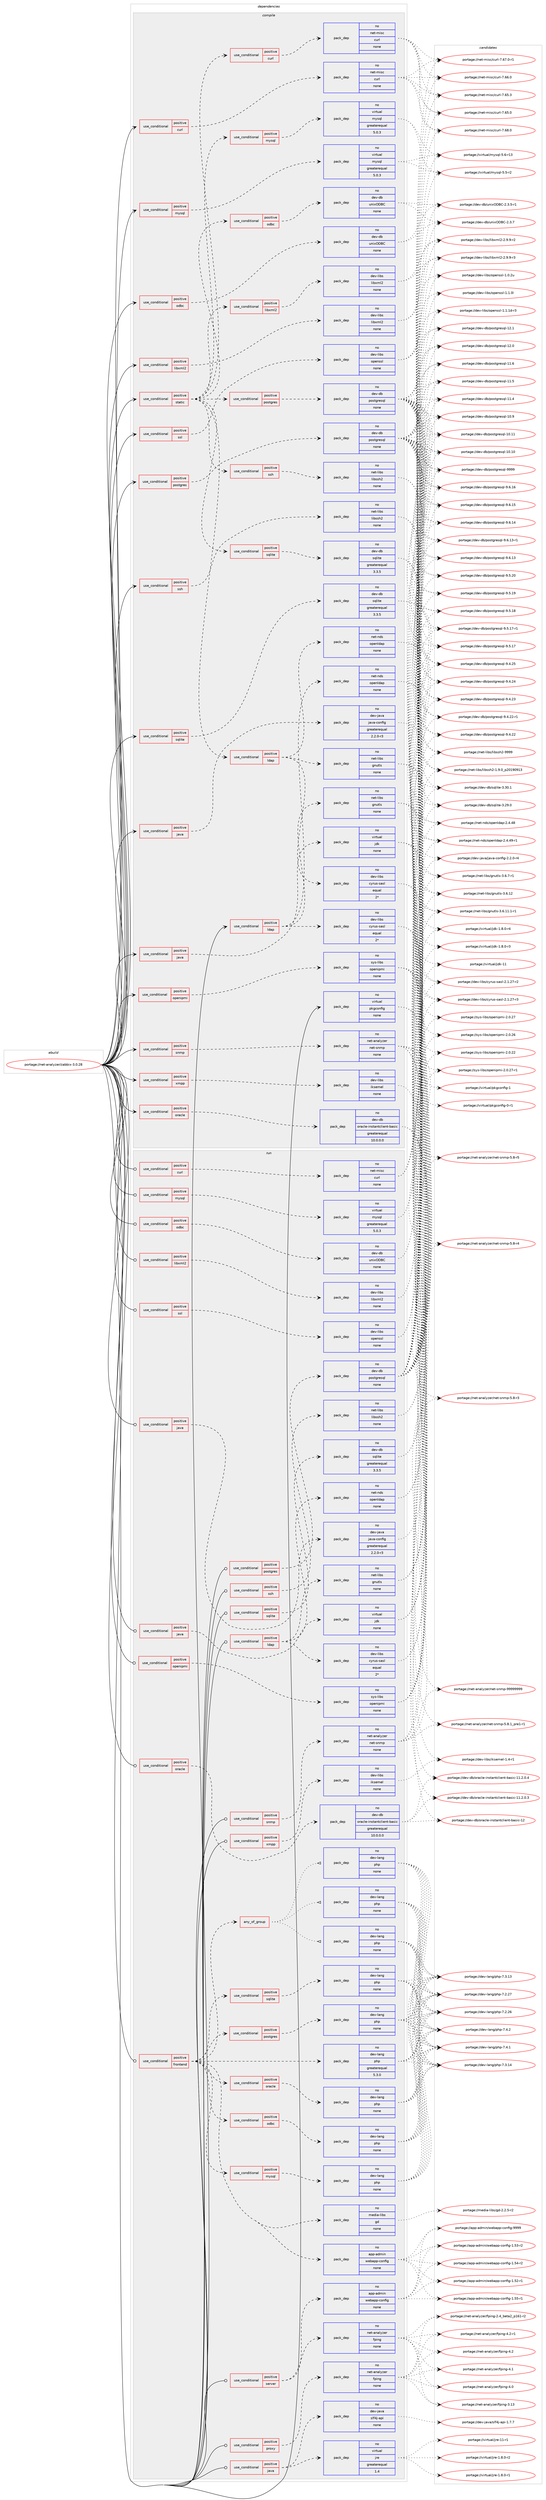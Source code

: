 digraph prolog {

# *************
# Graph options
# *************

newrank=true;
concentrate=true;
compound=true;
graph [rankdir=LR,fontname=Helvetica,fontsize=10,ranksep=1.5];#, ranksep=2.5, nodesep=0.2];
edge  [arrowhead=vee];
node  [fontname=Helvetica,fontsize=10];

# **********
# The ebuild
# **********

subgraph cluster_leftcol {
color=gray;
rank=same;
label=<<i>ebuild</i>>;
id [label="portage://net-analyzer/zabbix-3.0.28", color=red, width=4, href="../net-analyzer/zabbix-3.0.28.svg"];
}

# ****************
# The dependencies
# ****************

subgraph cluster_midcol {
color=gray;
label=<<i>dependencies</i>>;
subgraph cluster_compile {
fillcolor="#eeeeee";
style=filled;
label=<<i>compile</i>>;
subgraph cond34244 {
dependency152953 [label=<<TABLE BORDER="0" CELLBORDER="1" CELLSPACING="0" CELLPADDING="4"><TR><TD ROWSPAN="3" CELLPADDING="10">use_conditional</TD></TR><TR><TD>positive</TD></TR><TR><TD>curl</TD></TR></TABLE>>, shape=none, color=red];
subgraph pack116228 {
dependency152954 [label=<<TABLE BORDER="0" CELLBORDER="1" CELLSPACING="0" CELLPADDING="4" WIDTH="220"><TR><TD ROWSPAN="6" CELLPADDING="30">pack_dep</TD></TR><TR><TD WIDTH="110">no</TD></TR><TR><TD>net-misc</TD></TR><TR><TD>curl</TD></TR><TR><TD>none</TD></TR><TR><TD></TD></TR></TABLE>>, shape=none, color=blue];
}
dependency152953:e -> dependency152954:w [weight=20,style="dashed",arrowhead="vee"];
}
id:e -> dependency152953:w [weight=20,style="solid",arrowhead="vee"];
subgraph cond34245 {
dependency152955 [label=<<TABLE BORDER="0" CELLBORDER="1" CELLSPACING="0" CELLPADDING="4"><TR><TD ROWSPAN="3" CELLPADDING="10">use_conditional</TD></TR><TR><TD>positive</TD></TR><TR><TD>java</TD></TR></TABLE>>, shape=none, color=red];
subgraph pack116229 {
dependency152956 [label=<<TABLE BORDER="0" CELLBORDER="1" CELLSPACING="0" CELLPADDING="4" WIDTH="220"><TR><TD ROWSPAN="6" CELLPADDING="30">pack_dep</TD></TR><TR><TD WIDTH="110">no</TD></TR><TR><TD>dev-java</TD></TR><TR><TD>java-config</TD></TR><TR><TD>greaterequal</TD></TR><TR><TD>2.2.0-r3</TD></TR></TABLE>>, shape=none, color=blue];
}
dependency152955:e -> dependency152956:w [weight=20,style="dashed",arrowhead="vee"];
}
id:e -> dependency152955:w [weight=20,style="solid",arrowhead="vee"];
subgraph cond34246 {
dependency152957 [label=<<TABLE BORDER="0" CELLBORDER="1" CELLSPACING="0" CELLPADDING="4"><TR><TD ROWSPAN="3" CELLPADDING="10">use_conditional</TD></TR><TR><TD>positive</TD></TR><TR><TD>java</TD></TR></TABLE>>, shape=none, color=red];
subgraph pack116230 {
dependency152958 [label=<<TABLE BORDER="0" CELLBORDER="1" CELLSPACING="0" CELLPADDING="4" WIDTH="220"><TR><TD ROWSPAN="6" CELLPADDING="30">pack_dep</TD></TR><TR><TD WIDTH="110">no</TD></TR><TR><TD>virtual</TD></TR><TR><TD>jdk</TD></TR><TR><TD>none</TD></TR><TR><TD></TD></TR></TABLE>>, shape=none, color=blue];
}
dependency152957:e -> dependency152958:w [weight=20,style="dashed",arrowhead="vee"];
}
id:e -> dependency152957:w [weight=20,style="solid",arrowhead="vee"];
subgraph cond34247 {
dependency152959 [label=<<TABLE BORDER="0" CELLBORDER="1" CELLSPACING="0" CELLPADDING="4"><TR><TD ROWSPAN="3" CELLPADDING="10">use_conditional</TD></TR><TR><TD>positive</TD></TR><TR><TD>ldap</TD></TR></TABLE>>, shape=none, color=red];
subgraph pack116231 {
dependency152960 [label=<<TABLE BORDER="0" CELLBORDER="1" CELLSPACING="0" CELLPADDING="4" WIDTH="220"><TR><TD ROWSPAN="6" CELLPADDING="30">pack_dep</TD></TR><TR><TD WIDTH="110">no</TD></TR><TR><TD>net-nds</TD></TR><TR><TD>openldap</TD></TR><TR><TD>none</TD></TR><TR><TD></TD></TR></TABLE>>, shape=none, color=blue];
}
dependency152959:e -> dependency152960:w [weight=20,style="dashed",arrowhead="vee"];
subgraph pack116232 {
dependency152961 [label=<<TABLE BORDER="0" CELLBORDER="1" CELLSPACING="0" CELLPADDING="4" WIDTH="220"><TR><TD ROWSPAN="6" CELLPADDING="30">pack_dep</TD></TR><TR><TD WIDTH="110">no</TD></TR><TR><TD>dev-libs</TD></TR><TR><TD>cyrus-sasl</TD></TR><TR><TD>equal</TD></TR><TR><TD>2*</TD></TR></TABLE>>, shape=none, color=blue];
}
dependency152959:e -> dependency152961:w [weight=20,style="dashed",arrowhead="vee"];
subgraph pack116233 {
dependency152962 [label=<<TABLE BORDER="0" CELLBORDER="1" CELLSPACING="0" CELLPADDING="4" WIDTH="220"><TR><TD ROWSPAN="6" CELLPADDING="30">pack_dep</TD></TR><TR><TD WIDTH="110">no</TD></TR><TR><TD>net-libs</TD></TR><TR><TD>gnutls</TD></TR><TR><TD>none</TD></TR><TR><TD></TD></TR></TABLE>>, shape=none, color=blue];
}
dependency152959:e -> dependency152962:w [weight=20,style="dashed",arrowhead="vee"];
}
id:e -> dependency152959:w [weight=20,style="solid",arrowhead="vee"];
subgraph cond34248 {
dependency152963 [label=<<TABLE BORDER="0" CELLBORDER="1" CELLSPACING="0" CELLPADDING="4"><TR><TD ROWSPAN="3" CELLPADDING="10">use_conditional</TD></TR><TR><TD>positive</TD></TR><TR><TD>libxml2</TD></TR></TABLE>>, shape=none, color=red];
subgraph pack116234 {
dependency152964 [label=<<TABLE BORDER="0" CELLBORDER="1" CELLSPACING="0" CELLPADDING="4" WIDTH="220"><TR><TD ROWSPAN="6" CELLPADDING="30">pack_dep</TD></TR><TR><TD WIDTH="110">no</TD></TR><TR><TD>dev-libs</TD></TR><TR><TD>libxml2</TD></TR><TR><TD>none</TD></TR><TR><TD></TD></TR></TABLE>>, shape=none, color=blue];
}
dependency152963:e -> dependency152964:w [weight=20,style="dashed",arrowhead="vee"];
}
id:e -> dependency152963:w [weight=20,style="solid",arrowhead="vee"];
subgraph cond34249 {
dependency152965 [label=<<TABLE BORDER="0" CELLBORDER="1" CELLSPACING="0" CELLPADDING="4"><TR><TD ROWSPAN="3" CELLPADDING="10">use_conditional</TD></TR><TR><TD>positive</TD></TR><TR><TD>mysql</TD></TR></TABLE>>, shape=none, color=red];
subgraph pack116235 {
dependency152966 [label=<<TABLE BORDER="0" CELLBORDER="1" CELLSPACING="0" CELLPADDING="4" WIDTH="220"><TR><TD ROWSPAN="6" CELLPADDING="30">pack_dep</TD></TR><TR><TD WIDTH="110">no</TD></TR><TR><TD>virtual</TD></TR><TR><TD>mysql</TD></TR><TR><TD>greaterequal</TD></TR><TR><TD>5.0.3</TD></TR></TABLE>>, shape=none, color=blue];
}
dependency152965:e -> dependency152966:w [weight=20,style="dashed",arrowhead="vee"];
}
id:e -> dependency152965:w [weight=20,style="solid",arrowhead="vee"];
subgraph cond34250 {
dependency152967 [label=<<TABLE BORDER="0" CELLBORDER="1" CELLSPACING="0" CELLPADDING="4"><TR><TD ROWSPAN="3" CELLPADDING="10">use_conditional</TD></TR><TR><TD>positive</TD></TR><TR><TD>odbc</TD></TR></TABLE>>, shape=none, color=red];
subgraph pack116236 {
dependency152968 [label=<<TABLE BORDER="0" CELLBORDER="1" CELLSPACING="0" CELLPADDING="4" WIDTH="220"><TR><TD ROWSPAN="6" CELLPADDING="30">pack_dep</TD></TR><TR><TD WIDTH="110">no</TD></TR><TR><TD>dev-db</TD></TR><TR><TD>unixODBC</TD></TR><TR><TD>none</TD></TR><TR><TD></TD></TR></TABLE>>, shape=none, color=blue];
}
dependency152967:e -> dependency152968:w [weight=20,style="dashed",arrowhead="vee"];
}
id:e -> dependency152967:w [weight=20,style="solid",arrowhead="vee"];
subgraph cond34251 {
dependency152969 [label=<<TABLE BORDER="0" CELLBORDER="1" CELLSPACING="0" CELLPADDING="4"><TR><TD ROWSPAN="3" CELLPADDING="10">use_conditional</TD></TR><TR><TD>positive</TD></TR><TR><TD>openipmi</TD></TR></TABLE>>, shape=none, color=red];
subgraph pack116237 {
dependency152970 [label=<<TABLE BORDER="0" CELLBORDER="1" CELLSPACING="0" CELLPADDING="4" WIDTH="220"><TR><TD ROWSPAN="6" CELLPADDING="30">pack_dep</TD></TR><TR><TD WIDTH="110">no</TD></TR><TR><TD>sys-libs</TD></TR><TR><TD>openipmi</TD></TR><TR><TD>none</TD></TR><TR><TD></TD></TR></TABLE>>, shape=none, color=blue];
}
dependency152969:e -> dependency152970:w [weight=20,style="dashed",arrowhead="vee"];
}
id:e -> dependency152969:w [weight=20,style="solid",arrowhead="vee"];
subgraph cond34252 {
dependency152971 [label=<<TABLE BORDER="0" CELLBORDER="1" CELLSPACING="0" CELLPADDING="4"><TR><TD ROWSPAN="3" CELLPADDING="10">use_conditional</TD></TR><TR><TD>positive</TD></TR><TR><TD>oracle</TD></TR></TABLE>>, shape=none, color=red];
subgraph pack116238 {
dependency152972 [label=<<TABLE BORDER="0" CELLBORDER="1" CELLSPACING="0" CELLPADDING="4" WIDTH="220"><TR><TD ROWSPAN="6" CELLPADDING="30">pack_dep</TD></TR><TR><TD WIDTH="110">no</TD></TR><TR><TD>dev-db</TD></TR><TR><TD>oracle-instantclient-basic</TD></TR><TR><TD>greaterequal</TD></TR><TR><TD>10.0.0.0</TD></TR></TABLE>>, shape=none, color=blue];
}
dependency152971:e -> dependency152972:w [weight=20,style="dashed",arrowhead="vee"];
}
id:e -> dependency152971:w [weight=20,style="solid",arrowhead="vee"];
subgraph cond34253 {
dependency152973 [label=<<TABLE BORDER="0" CELLBORDER="1" CELLSPACING="0" CELLPADDING="4"><TR><TD ROWSPAN="3" CELLPADDING="10">use_conditional</TD></TR><TR><TD>positive</TD></TR><TR><TD>postgres</TD></TR></TABLE>>, shape=none, color=red];
subgraph pack116239 {
dependency152974 [label=<<TABLE BORDER="0" CELLBORDER="1" CELLSPACING="0" CELLPADDING="4" WIDTH="220"><TR><TD ROWSPAN="6" CELLPADDING="30">pack_dep</TD></TR><TR><TD WIDTH="110">no</TD></TR><TR><TD>dev-db</TD></TR><TR><TD>postgresql</TD></TR><TR><TD>none</TD></TR><TR><TD></TD></TR></TABLE>>, shape=none, color=blue];
}
dependency152973:e -> dependency152974:w [weight=20,style="dashed",arrowhead="vee"];
}
id:e -> dependency152973:w [weight=20,style="solid",arrowhead="vee"];
subgraph cond34254 {
dependency152975 [label=<<TABLE BORDER="0" CELLBORDER="1" CELLSPACING="0" CELLPADDING="4"><TR><TD ROWSPAN="3" CELLPADDING="10">use_conditional</TD></TR><TR><TD>positive</TD></TR><TR><TD>snmp</TD></TR></TABLE>>, shape=none, color=red];
subgraph pack116240 {
dependency152976 [label=<<TABLE BORDER="0" CELLBORDER="1" CELLSPACING="0" CELLPADDING="4" WIDTH="220"><TR><TD ROWSPAN="6" CELLPADDING="30">pack_dep</TD></TR><TR><TD WIDTH="110">no</TD></TR><TR><TD>net-analyzer</TD></TR><TR><TD>net-snmp</TD></TR><TR><TD>none</TD></TR><TR><TD></TD></TR></TABLE>>, shape=none, color=blue];
}
dependency152975:e -> dependency152976:w [weight=20,style="dashed",arrowhead="vee"];
}
id:e -> dependency152975:w [weight=20,style="solid",arrowhead="vee"];
subgraph cond34255 {
dependency152977 [label=<<TABLE BORDER="0" CELLBORDER="1" CELLSPACING="0" CELLPADDING="4"><TR><TD ROWSPAN="3" CELLPADDING="10">use_conditional</TD></TR><TR><TD>positive</TD></TR><TR><TD>sqlite</TD></TR></TABLE>>, shape=none, color=red];
subgraph pack116241 {
dependency152978 [label=<<TABLE BORDER="0" CELLBORDER="1" CELLSPACING="0" CELLPADDING="4" WIDTH="220"><TR><TD ROWSPAN="6" CELLPADDING="30">pack_dep</TD></TR><TR><TD WIDTH="110">no</TD></TR><TR><TD>dev-db</TD></TR><TR><TD>sqlite</TD></TR><TR><TD>greaterequal</TD></TR><TR><TD>3.3.5</TD></TR></TABLE>>, shape=none, color=blue];
}
dependency152977:e -> dependency152978:w [weight=20,style="dashed",arrowhead="vee"];
}
id:e -> dependency152977:w [weight=20,style="solid",arrowhead="vee"];
subgraph cond34256 {
dependency152979 [label=<<TABLE BORDER="0" CELLBORDER="1" CELLSPACING="0" CELLPADDING="4"><TR><TD ROWSPAN="3" CELLPADDING="10">use_conditional</TD></TR><TR><TD>positive</TD></TR><TR><TD>ssh</TD></TR></TABLE>>, shape=none, color=red];
subgraph pack116242 {
dependency152980 [label=<<TABLE BORDER="0" CELLBORDER="1" CELLSPACING="0" CELLPADDING="4" WIDTH="220"><TR><TD ROWSPAN="6" CELLPADDING="30">pack_dep</TD></TR><TR><TD WIDTH="110">no</TD></TR><TR><TD>net-libs</TD></TR><TR><TD>libssh2</TD></TR><TR><TD>none</TD></TR><TR><TD></TD></TR></TABLE>>, shape=none, color=blue];
}
dependency152979:e -> dependency152980:w [weight=20,style="dashed",arrowhead="vee"];
}
id:e -> dependency152979:w [weight=20,style="solid",arrowhead="vee"];
subgraph cond34257 {
dependency152981 [label=<<TABLE BORDER="0" CELLBORDER="1" CELLSPACING="0" CELLPADDING="4"><TR><TD ROWSPAN="3" CELLPADDING="10">use_conditional</TD></TR><TR><TD>positive</TD></TR><TR><TD>ssl</TD></TR></TABLE>>, shape=none, color=red];
subgraph pack116243 {
dependency152982 [label=<<TABLE BORDER="0" CELLBORDER="1" CELLSPACING="0" CELLPADDING="4" WIDTH="220"><TR><TD ROWSPAN="6" CELLPADDING="30">pack_dep</TD></TR><TR><TD WIDTH="110">no</TD></TR><TR><TD>dev-libs</TD></TR><TR><TD>openssl</TD></TR><TR><TD>none</TD></TR><TR><TD></TD></TR></TABLE>>, shape=none, color=blue];
}
dependency152981:e -> dependency152982:w [weight=20,style="dashed",arrowhead="vee"];
}
id:e -> dependency152981:w [weight=20,style="solid",arrowhead="vee"];
subgraph cond34258 {
dependency152983 [label=<<TABLE BORDER="0" CELLBORDER="1" CELLSPACING="0" CELLPADDING="4"><TR><TD ROWSPAN="3" CELLPADDING="10">use_conditional</TD></TR><TR><TD>positive</TD></TR><TR><TD>static</TD></TR></TABLE>>, shape=none, color=red];
subgraph cond34259 {
dependency152984 [label=<<TABLE BORDER="0" CELLBORDER="1" CELLSPACING="0" CELLPADDING="4"><TR><TD ROWSPAN="3" CELLPADDING="10">use_conditional</TD></TR><TR><TD>positive</TD></TR><TR><TD>ldap</TD></TR></TABLE>>, shape=none, color=red];
subgraph pack116244 {
dependency152985 [label=<<TABLE BORDER="0" CELLBORDER="1" CELLSPACING="0" CELLPADDING="4" WIDTH="220"><TR><TD ROWSPAN="6" CELLPADDING="30">pack_dep</TD></TR><TR><TD WIDTH="110">no</TD></TR><TR><TD>net-nds</TD></TR><TR><TD>openldap</TD></TR><TR><TD>none</TD></TR><TR><TD></TD></TR></TABLE>>, shape=none, color=blue];
}
dependency152984:e -> dependency152985:w [weight=20,style="dashed",arrowhead="vee"];
subgraph pack116245 {
dependency152986 [label=<<TABLE BORDER="0" CELLBORDER="1" CELLSPACING="0" CELLPADDING="4" WIDTH="220"><TR><TD ROWSPAN="6" CELLPADDING="30">pack_dep</TD></TR><TR><TD WIDTH="110">no</TD></TR><TR><TD>dev-libs</TD></TR><TR><TD>cyrus-sasl</TD></TR><TR><TD>equal</TD></TR><TR><TD>2*</TD></TR></TABLE>>, shape=none, color=blue];
}
dependency152984:e -> dependency152986:w [weight=20,style="dashed",arrowhead="vee"];
subgraph pack116246 {
dependency152987 [label=<<TABLE BORDER="0" CELLBORDER="1" CELLSPACING="0" CELLPADDING="4" WIDTH="220"><TR><TD ROWSPAN="6" CELLPADDING="30">pack_dep</TD></TR><TR><TD WIDTH="110">no</TD></TR><TR><TD>net-libs</TD></TR><TR><TD>gnutls</TD></TR><TR><TD>none</TD></TR><TR><TD></TD></TR></TABLE>>, shape=none, color=blue];
}
dependency152984:e -> dependency152987:w [weight=20,style="dashed",arrowhead="vee"];
}
dependency152983:e -> dependency152984:w [weight=20,style="dashed",arrowhead="vee"];
subgraph cond34260 {
dependency152988 [label=<<TABLE BORDER="0" CELLBORDER="1" CELLSPACING="0" CELLPADDING="4"><TR><TD ROWSPAN="3" CELLPADDING="10">use_conditional</TD></TR><TR><TD>positive</TD></TR><TR><TD>mysql</TD></TR></TABLE>>, shape=none, color=red];
subgraph pack116247 {
dependency152989 [label=<<TABLE BORDER="0" CELLBORDER="1" CELLSPACING="0" CELLPADDING="4" WIDTH="220"><TR><TD ROWSPAN="6" CELLPADDING="30">pack_dep</TD></TR><TR><TD WIDTH="110">no</TD></TR><TR><TD>virtual</TD></TR><TR><TD>mysql</TD></TR><TR><TD>greaterequal</TD></TR><TR><TD>5.0.3</TD></TR></TABLE>>, shape=none, color=blue];
}
dependency152988:e -> dependency152989:w [weight=20,style="dashed",arrowhead="vee"];
}
dependency152983:e -> dependency152988:w [weight=20,style="dashed",arrowhead="vee"];
subgraph cond34261 {
dependency152990 [label=<<TABLE BORDER="0" CELLBORDER="1" CELLSPACING="0" CELLPADDING="4"><TR><TD ROWSPAN="3" CELLPADDING="10">use_conditional</TD></TR><TR><TD>positive</TD></TR><TR><TD>sqlite</TD></TR></TABLE>>, shape=none, color=red];
subgraph pack116248 {
dependency152991 [label=<<TABLE BORDER="0" CELLBORDER="1" CELLSPACING="0" CELLPADDING="4" WIDTH="220"><TR><TD ROWSPAN="6" CELLPADDING="30">pack_dep</TD></TR><TR><TD WIDTH="110">no</TD></TR><TR><TD>dev-db</TD></TR><TR><TD>sqlite</TD></TR><TR><TD>greaterequal</TD></TR><TR><TD>3.3.5</TD></TR></TABLE>>, shape=none, color=blue];
}
dependency152990:e -> dependency152991:w [weight=20,style="dashed",arrowhead="vee"];
}
dependency152983:e -> dependency152990:w [weight=20,style="dashed",arrowhead="vee"];
subgraph cond34262 {
dependency152992 [label=<<TABLE BORDER="0" CELLBORDER="1" CELLSPACING="0" CELLPADDING="4"><TR><TD ROWSPAN="3" CELLPADDING="10">use_conditional</TD></TR><TR><TD>positive</TD></TR><TR><TD>postgres</TD></TR></TABLE>>, shape=none, color=red];
subgraph pack116249 {
dependency152993 [label=<<TABLE BORDER="0" CELLBORDER="1" CELLSPACING="0" CELLPADDING="4" WIDTH="220"><TR><TD ROWSPAN="6" CELLPADDING="30">pack_dep</TD></TR><TR><TD WIDTH="110">no</TD></TR><TR><TD>dev-db</TD></TR><TR><TD>postgresql</TD></TR><TR><TD>none</TD></TR><TR><TD></TD></TR></TABLE>>, shape=none, color=blue];
}
dependency152992:e -> dependency152993:w [weight=20,style="dashed",arrowhead="vee"];
}
dependency152983:e -> dependency152992:w [weight=20,style="dashed",arrowhead="vee"];
subgraph cond34263 {
dependency152994 [label=<<TABLE BORDER="0" CELLBORDER="1" CELLSPACING="0" CELLPADDING="4"><TR><TD ROWSPAN="3" CELLPADDING="10">use_conditional</TD></TR><TR><TD>positive</TD></TR><TR><TD>libxml2</TD></TR></TABLE>>, shape=none, color=red];
subgraph pack116250 {
dependency152995 [label=<<TABLE BORDER="0" CELLBORDER="1" CELLSPACING="0" CELLPADDING="4" WIDTH="220"><TR><TD ROWSPAN="6" CELLPADDING="30">pack_dep</TD></TR><TR><TD WIDTH="110">no</TD></TR><TR><TD>dev-libs</TD></TR><TR><TD>libxml2</TD></TR><TR><TD>none</TD></TR><TR><TD></TD></TR></TABLE>>, shape=none, color=blue];
}
dependency152994:e -> dependency152995:w [weight=20,style="dashed",arrowhead="vee"];
}
dependency152983:e -> dependency152994:w [weight=20,style="dashed",arrowhead="vee"];
subgraph cond34264 {
dependency152996 [label=<<TABLE BORDER="0" CELLBORDER="1" CELLSPACING="0" CELLPADDING="4"><TR><TD ROWSPAN="3" CELLPADDING="10">use_conditional</TD></TR><TR><TD>positive</TD></TR><TR><TD>curl</TD></TR></TABLE>>, shape=none, color=red];
subgraph pack116251 {
dependency152997 [label=<<TABLE BORDER="0" CELLBORDER="1" CELLSPACING="0" CELLPADDING="4" WIDTH="220"><TR><TD ROWSPAN="6" CELLPADDING="30">pack_dep</TD></TR><TR><TD WIDTH="110">no</TD></TR><TR><TD>net-misc</TD></TR><TR><TD>curl</TD></TR><TR><TD>none</TD></TR><TR><TD></TD></TR></TABLE>>, shape=none, color=blue];
}
dependency152996:e -> dependency152997:w [weight=20,style="dashed",arrowhead="vee"];
}
dependency152983:e -> dependency152996:w [weight=20,style="dashed",arrowhead="vee"];
subgraph cond34265 {
dependency152998 [label=<<TABLE BORDER="0" CELLBORDER="1" CELLSPACING="0" CELLPADDING="4"><TR><TD ROWSPAN="3" CELLPADDING="10">use_conditional</TD></TR><TR><TD>positive</TD></TR><TR><TD>ssh</TD></TR></TABLE>>, shape=none, color=red];
subgraph pack116252 {
dependency152999 [label=<<TABLE BORDER="0" CELLBORDER="1" CELLSPACING="0" CELLPADDING="4" WIDTH="220"><TR><TD ROWSPAN="6" CELLPADDING="30">pack_dep</TD></TR><TR><TD WIDTH="110">no</TD></TR><TR><TD>net-libs</TD></TR><TR><TD>libssh2</TD></TR><TR><TD>none</TD></TR><TR><TD></TD></TR></TABLE>>, shape=none, color=blue];
}
dependency152998:e -> dependency152999:w [weight=20,style="dashed",arrowhead="vee"];
}
dependency152983:e -> dependency152998:w [weight=20,style="dashed",arrowhead="vee"];
subgraph cond34266 {
dependency153000 [label=<<TABLE BORDER="0" CELLBORDER="1" CELLSPACING="0" CELLPADDING="4"><TR><TD ROWSPAN="3" CELLPADDING="10">use_conditional</TD></TR><TR><TD>positive</TD></TR><TR><TD>odbc</TD></TR></TABLE>>, shape=none, color=red];
subgraph pack116253 {
dependency153001 [label=<<TABLE BORDER="0" CELLBORDER="1" CELLSPACING="0" CELLPADDING="4" WIDTH="220"><TR><TD ROWSPAN="6" CELLPADDING="30">pack_dep</TD></TR><TR><TD WIDTH="110">no</TD></TR><TR><TD>dev-db</TD></TR><TR><TD>unixODBC</TD></TR><TR><TD>none</TD></TR><TR><TD></TD></TR></TABLE>>, shape=none, color=blue];
}
dependency153000:e -> dependency153001:w [weight=20,style="dashed",arrowhead="vee"];
}
dependency152983:e -> dependency153000:w [weight=20,style="dashed",arrowhead="vee"];
}
id:e -> dependency152983:w [weight=20,style="solid",arrowhead="vee"];
subgraph cond34267 {
dependency153002 [label=<<TABLE BORDER="0" CELLBORDER="1" CELLSPACING="0" CELLPADDING="4"><TR><TD ROWSPAN="3" CELLPADDING="10">use_conditional</TD></TR><TR><TD>positive</TD></TR><TR><TD>xmpp</TD></TR></TABLE>>, shape=none, color=red];
subgraph pack116254 {
dependency153003 [label=<<TABLE BORDER="0" CELLBORDER="1" CELLSPACING="0" CELLPADDING="4" WIDTH="220"><TR><TD ROWSPAN="6" CELLPADDING="30">pack_dep</TD></TR><TR><TD WIDTH="110">no</TD></TR><TR><TD>dev-libs</TD></TR><TR><TD>iksemel</TD></TR><TR><TD>none</TD></TR><TR><TD></TD></TR></TABLE>>, shape=none, color=blue];
}
dependency153002:e -> dependency153003:w [weight=20,style="dashed",arrowhead="vee"];
}
id:e -> dependency153002:w [weight=20,style="solid",arrowhead="vee"];
subgraph pack116255 {
dependency153004 [label=<<TABLE BORDER="0" CELLBORDER="1" CELLSPACING="0" CELLPADDING="4" WIDTH="220"><TR><TD ROWSPAN="6" CELLPADDING="30">pack_dep</TD></TR><TR><TD WIDTH="110">no</TD></TR><TR><TD>virtual</TD></TR><TR><TD>pkgconfig</TD></TR><TR><TD>none</TD></TR><TR><TD></TD></TR></TABLE>>, shape=none, color=blue];
}
id:e -> dependency153004:w [weight=20,style="solid",arrowhead="vee"];
}
subgraph cluster_compileandrun {
fillcolor="#eeeeee";
style=filled;
label=<<i>compile and run</i>>;
}
subgraph cluster_run {
fillcolor="#eeeeee";
style=filled;
label=<<i>run</i>>;
subgraph cond34268 {
dependency153005 [label=<<TABLE BORDER="0" CELLBORDER="1" CELLSPACING="0" CELLPADDING="4"><TR><TD ROWSPAN="3" CELLPADDING="10">use_conditional</TD></TR><TR><TD>positive</TD></TR><TR><TD>curl</TD></TR></TABLE>>, shape=none, color=red];
subgraph pack116256 {
dependency153006 [label=<<TABLE BORDER="0" CELLBORDER="1" CELLSPACING="0" CELLPADDING="4" WIDTH="220"><TR><TD ROWSPAN="6" CELLPADDING="30">pack_dep</TD></TR><TR><TD WIDTH="110">no</TD></TR><TR><TD>net-misc</TD></TR><TR><TD>curl</TD></TR><TR><TD>none</TD></TR><TR><TD></TD></TR></TABLE>>, shape=none, color=blue];
}
dependency153005:e -> dependency153006:w [weight=20,style="dashed",arrowhead="vee"];
}
id:e -> dependency153005:w [weight=20,style="solid",arrowhead="odot"];
subgraph cond34269 {
dependency153007 [label=<<TABLE BORDER="0" CELLBORDER="1" CELLSPACING="0" CELLPADDING="4"><TR><TD ROWSPAN="3" CELLPADDING="10">use_conditional</TD></TR><TR><TD>positive</TD></TR><TR><TD>frontend</TD></TR></TABLE>>, shape=none, color=red];
subgraph pack116257 {
dependency153008 [label=<<TABLE BORDER="0" CELLBORDER="1" CELLSPACING="0" CELLPADDING="4" WIDTH="220"><TR><TD ROWSPAN="6" CELLPADDING="30">pack_dep</TD></TR><TR><TD WIDTH="110">no</TD></TR><TR><TD>dev-lang</TD></TR><TR><TD>php</TD></TR><TR><TD>greaterequal</TD></TR><TR><TD>5.3.0</TD></TR></TABLE>>, shape=none, color=blue];
}
dependency153007:e -> dependency153008:w [weight=20,style="dashed",arrowhead="vee"];
subgraph any2329 {
dependency153009 [label=<<TABLE BORDER="0" CELLBORDER="1" CELLSPACING="0" CELLPADDING="4"><TR><TD CELLPADDING="10">any_of_group</TD></TR></TABLE>>, shape=none, color=red];subgraph pack116258 {
dependency153010 [label=<<TABLE BORDER="0" CELLBORDER="1" CELLSPACING="0" CELLPADDING="4" WIDTH="220"><TR><TD ROWSPAN="6" CELLPADDING="30">pack_dep</TD></TR><TR><TD WIDTH="110">no</TD></TR><TR><TD>dev-lang</TD></TR><TR><TD>php</TD></TR><TR><TD>none</TD></TR><TR><TD></TD></TR></TABLE>>, shape=none, color=blue];
}
dependency153009:e -> dependency153010:w [weight=20,style="dotted",arrowhead="oinv"];
subgraph pack116259 {
dependency153011 [label=<<TABLE BORDER="0" CELLBORDER="1" CELLSPACING="0" CELLPADDING="4" WIDTH="220"><TR><TD ROWSPAN="6" CELLPADDING="30">pack_dep</TD></TR><TR><TD WIDTH="110">no</TD></TR><TR><TD>dev-lang</TD></TR><TR><TD>php</TD></TR><TR><TD>none</TD></TR><TR><TD></TD></TR></TABLE>>, shape=none, color=blue];
}
dependency153009:e -> dependency153011:w [weight=20,style="dotted",arrowhead="oinv"];
subgraph pack116260 {
dependency153012 [label=<<TABLE BORDER="0" CELLBORDER="1" CELLSPACING="0" CELLPADDING="4" WIDTH="220"><TR><TD ROWSPAN="6" CELLPADDING="30">pack_dep</TD></TR><TR><TD WIDTH="110">no</TD></TR><TR><TD>dev-lang</TD></TR><TR><TD>php</TD></TR><TR><TD>none</TD></TR><TR><TD></TD></TR></TABLE>>, shape=none, color=blue];
}
dependency153009:e -> dependency153012:w [weight=20,style="dotted",arrowhead="oinv"];
}
dependency153007:e -> dependency153009:w [weight=20,style="dashed",arrowhead="vee"];
subgraph cond34270 {
dependency153013 [label=<<TABLE BORDER="0" CELLBORDER="1" CELLSPACING="0" CELLPADDING="4"><TR><TD ROWSPAN="3" CELLPADDING="10">use_conditional</TD></TR><TR><TD>positive</TD></TR><TR><TD>mysql</TD></TR></TABLE>>, shape=none, color=red];
subgraph pack116261 {
dependency153014 [label=<<TABLE BORDER="0" CELLBORDER="1" CELLSPACING="0" CELLPADDING="4" WIDTH="220"><TR><TD ROWSPAN="6" CELLPADDING="30">pack_dep</TD></TR><TR><TD WIDTH="110">no</TD></TR><TR><TD>dev-lang</TD></TR><TR><TD>php</TD></TR><TR><TD>none</TD></TR><TR><TD></TD></TR></TABLE>>, shape=none, color=blue];
}
dependency153013:e -> dependency153014:w [weight=20,style="dashed",arrowhead="vee"];
}
dependency153007:e -> dependency153013:w [weight=20,style="dashed",arrowhead="vee"];
subgraph cond34271 {
dependency153015 [label=<<TABLE BORDER="0" CELLBORDER="1" CELLSPACING="0" CELLPADDING="4"><TR><TD ROWSPAN="3" CELLPADDING="10">use_conditional</TD></TR><TR><TD>positive</TD></TR><TR><TD>odbc</TD></TR></TABLE>>, shape=none, color=red];
subgraph pack116262 {
dependency153016 [label=<<TABLE BORDER="0" CELLBORDER="1" CELLSPACING="0" CELLPADDING="4" WIDTH="220"><TR><TD ROWSPAN="6" CELLPADDING="30">pack_dep</TD></TR><TR><TD WIDTH="110">no</TD></TR><TR><TD>dev-lang</TD></TR><TR><TD>php</TD></TR><TR><TD>none</TD></TR><TR><TD></TD></TR></TABLE>>, shape=none, color=blue];
}
dependency153015:e -> dependency153016:w [weight=20,style="dashed",arrowhead="vee"];
}
dependency153007:e -> dependency153015:w [weight=20,style="dashed",arrowhead="vee"];
subgraph cond34272 {
dependency153017 [label=<<TABLE BORDER="0" CELLBORDER="1" CELLSPACING="0" CELLPADDING="4"><TR><TD ROWSPAN="3" CELLPADDING="10">use_conditional</TD></TR><TR><TD>positive</TD></TR><TR><TD>oracle</TD></TR></TABLE>>, shape=none, color=red];
subgraph pack116263 {
dependency153018 [label=<<TABLE BORDER="0" CELLBORDER="1" CELLSPACING="0" CELLPADDING="4" WIDTH="220"><TR><TD ROWSPAN="6" CELLPADDING="30">pack_dep</TD></TR><TR><TD WIDTH="110">no</TD></TR><TR><TD>dev-lang</TD></TR><TR><TD>php</TD></TR><TR><TD>none</TD></TR><TR><TD></TD></TR></TABLE>>, shape=none, color=blue];
}
dependency153017:e -> dependency153018:w [weight=20,style="dashed",arrowhead="vee"];
}
dependency153007:e -> dependency153017:w [weight=20,style="dashed",arrowhead="vee"];
subgraph cond34273 {
dependency153019 [label=<<TABLE BORDER="0" CELLBORDER="1" CELLSPACING="0" CELLPADDING="4"><TR><TD ROWSPAN="3" CELLPADDING="10">use_conditional</TD></TR><TR><TD>positive</TD></TR><TR><TD>postgres</TD></TR></TABLE>>, shape=none, color=red];
subgraph pack116264 {
dependency153020 [label=<<TABLE BORDER="0" CELLBORDER="1" CELLSPACING="0" CELLPADDING="4" WIDTH="220"><TR><TD ROWSPAN="6" CELLPADDING="30">pack_dep</TD></TR><TR><TD WIDTH="110">no</TD></TR><TR><TD>dev-lang</TD></TR><TR><TD>php</TD></TR><TR><TD>none</TD></TR><TR><TD></TD></TR></TABLE>>, shape=none, color=blue];
}
dependency153019:e -> dependency153020:w [weight=20,style="dashed",arrowhead="vee"];
}
dependency153007:e -> dependency153019:w [weight=20,style="dashed",arrowhead="vee"];
subgraph cond34274 {
dependency153021 [label=<<TABLE BORDER="0" CELLBORDER="1" CELLSPACING="0" CELLPADDING="4"><TR><TD ROWSPAN="3" CELLPADDING="10">use_conditional</TD></TR><TR><TD>positive</TD></TR><TR><TD>sqlite</TD></TR></TABLE>>, shape=none, color=red];
subgraph pack116265 {
dependency153022 [label=<<TABLE BORDER="0" CELLBORDER="1" CELLSPACING="0" CELLPADDING="4" WIDTH="220"><TR><TD ROWSPAN="6" CELLPADDING="30">pack_dep</TD></TR><TR><TD WIDTH="110">no</TD></TR><TR><TD>dev-lang</TD></TR><TR><TD>php</TD></TR><TR><TD>none</TD></TR><TR><TD></TD></TR></TABLE>>, shape=none, color=blue];
}
dependency153021:e -> dependency153022:w [weight=20,style="dashed",arrowhead="vee"];
}
dependency153007:e -> dependency153021:w [weight=20,style="dashed",arrowhead="vee"];
subgraph pack116266 {
dependency153023 [label=<<TABLE BORDER="0" CELLBORDER="1" CELLSPACING="0" CELLPADDING="4" WIDTH="220"><TR><TD ROWSPAN="6" CELLPADDING="30">pack_dep</TD></TR><TR><TD WIDTH="110">no</TD></TR><TR><TD>media-libs</TD></TR><TR><TD>gd</TD></TR><TR><TD>none</TD></TR><TR><TD></TD></TR></TABLE>>, shape=none, color=blue];
}
dependency153007:e -> dependency153023:w [weight=20,style="dashed",arrowhead="vee"];
subgraph pack116267 {
dependency153024 [label=<<TABLE BORDER="0" CELLBORDER="1" CELLSPACING="0" CELLPADDING="4" WIDTH="220"><TR><TD ROWSPAN="6" CELLPADDING="30">pack_dep</TD></TR><TR><TD WIDTH="110">no</TD></TR><TR><TD>app-admin</TD></TR><TR><TD>webapp-config</TD></TR><TR><TD>none</TD></TR><TR><TD></TD></TR></TABLE>>, shape=none, color=blue];
}
dependency153007:e -> dependency153024:w [weight=20,style="dashed",arrowhead="vee"];
}
id:e -> dependency153007:w [weight=20,style="solid",arrowhead="odot"];
subgraph cond34275 {
dependency153025 [label=<<TABLE BORDER="0" CELLBORDER="1" CELLSPACING="0" CELLPADDING="4"><TR><TD ROWSPAN="3" CELLPADDING="10">use_conditional</TD></TR><TR><TD>positive</TD></TR><TR><TD>java</TD></TR></TABLE>>, shape=none, color=red];
subgraph pack116268 {
dependency153026 [label=<<TABLE BORDER="0" CELLBORDER="1" CELLSPACING="0" CELLPADDING="4" WIDTH="220"><TR><TD ROWSPAN="6" CELLPADDING="30">pack_dep</TD></TR><TR><TD WIDTH="110">no</TD></TR><TR><TD>dev-java</TD></TR><TR><TD>java-config</TD></TR><TR><TD>greaterequal</TD></TR><TR><TD>2.2.0-r3</TD></TR></TABLE>>, shape=none, color=blue];
}
dependency153025:e -> dependency153026:w [weight=20,style="dashed",arrowhead="vee"];
}
id:e -> dependency153025:w [weight=20,style="solid",arrowhead="odot"];
subgraph cond34276 {
dependency153027 [label=<<TABLE BORDER="0" CELLBORDER="1" CELLSPACING="0" CELLPADDING="4"><TR><TD ROWSPAN="3" CELLPADDING="10">use_conditional</TD></TR><TR><TD>positive</TD></TR><TR><TD>java</TD></TR></TABLE>>, shape=none, color=red];
subgraph pack116269 {
dependency153028 [label=<<TABLE BORDER="0" CELLBORDER="1" CELLSPACING="0" CELLPADDING="4" WIDTH="220"><TR><TD ROWSPAN="6" CELLPADDING="30">pack_dep</TD></TR><TR><TD WIDTH="110">no</TD></TR><TR><TD>virtual</TD></TR><TR><TD>jdk</TD></TR><TR><TD>none</TD></TR><TR><TD></TD></TR></TABLE>>, shape=none, color=blue];
}
dependency153027:e -> dependency153028:w [weight=20,style="dashed",arrowhead="vee"];
}
id:e -> dependency153027:w [weight=20,style="solid",arrowhead="odot"];
subgraph cond34277 {
dependency153029 [label=<<TABLE BORDER="0" CELLBORDER="1" CELLSPACING="0" CELLPADDING="4"><TR><TD ROWSPAN="3" CELLPADDING="10">use_conditional</TD></TR><TR><TD>positive</TD></TR><TR><TD>java</TD></TR></TABLE>>, shape=none, color=red];
subgraph pack116270 {
dependency153030 [label=<<TABLE BORDER="0" CELLBORDER="1" CELLSPACING="0" CELLPADDING="4" WIDTH="220"><TR><TD ROWSPAN="6" CELLPADDING="30">pack_dep</TD></TR><TR><TD WIDTH="110">no</TD></TR><TR><TD>virtual</TD></TR><TR><TD>jre</TD></TR><TR><TD>greaterequal</TD></TR><TR><TD>1.4</TD></TR></TABLE>>, shape=none, color=blue];
}
dependency153029:e -> dependency153030:w [weight=20,style="dashed",arrowhead="vee"];
subgraph pack116271 {
dependency153031 [label=<<TABLE BORDER="0" CELLBORDER="1" CELLSPACING="0" CELLPADDING="4" WIDTH="220"><TR><TD ROWSPAN="6" CELLPADDING="30">pack_dep</TD></TR><TR><TD WIDTH="110">no</TD></TR><TR><TD>dev-java</TD></TR><TR><TD>slf4j-api</TD></TR><TR><TD>none</TD></TR><TR><TD></TD></TR></TABLE>>, shape=none, color=blue];
}
dependency153029:e -> dependency153031:w [weight=20,style="dashed",arrowhead="vee"];
}
id:e -> dependency153029:w [weight=20,style="solid",arrowhead="odot"];
subgraph cond34278 {
dependency153032 [label=<<TABLE BORDER="0" CELLBORDER="1" CELLSPACING="0" CELLPADDING="4"><TR><TD ROWSPAN="3" CELLPADDING="10">use_conditional</TD></TR><TR><TD>positive</TD></TR><TR><TD>ldap</TD></TR></TABLE>>, shape=none, color=red];
subgraph pack116272 {
dependency153033 [label=<<TABLE BORDER="0" CELLBORDER="1" CELLSPACING="0" CELLPADDING="4" WIDTH="220"><TR><TD ROWSPAN="6" CELLPADDING="30">pack_dep</TD></TR><TR><TD WIDTH="110">no</TD></TR><TR><TD>net-nds</TD></TR><TR><TD>openldap</TD></TR><TR><TD>none</TD></TR><TR><TD></TD></TR></TABLE>>, shape=none, color=blue];
}
dependency153032:e -> dependency153033:w [weight=20,style="dashed",arrowhead="vee"];
subgraph pack116273 {
dependency153034 [label=<<TABLE BORDER="0" CELLBORDER="1" CELLSPACING="0" CELLPADDING="4" WIDTH="220"><TR><TD ROWSPAN="6" CELLPADDING="30">pack_dep</TD></TR><TR><TD WIDTH="110">no</TD></TR><TR><TD>dev-libs</TD></TR><TR><TD>cyrus-sasl</TD></TR><TR><TD>equal</TD></TR><TR><TD>2*</TD></TR></TABLE>>, shape=none, color=blue];
}
dependency153032:e -> dependency153034:w [weight=20,style="dashed",arrowhead="vee"];
subgraph pack116274 {
dependency153035 [label=<<TABLE BORDER="0" CELLBORDER="1" CELLSPACING="0" CELLPADDING="4" WIDTH="220"><TR><TD ROWSPAN="6" CELLPADDING="30">pack_dep</TD></TR><TR><TD WIDTH="110">no</TD></TR><TR><TD>net-libs</TD></TR><TR><TD>gnutls</TD></TR><TR><TD>none</TD></TR><TR><TD></TD></TR></TABLE>>, shape=none, color=blue];
}
dependency153032:e -> dependency153035:w [weight=20,style="dashed",arrowhead="vee"];
}
id:e -> dependency153032:w [weight=20,style="solid",arrowhead="odot"];
subgraph cond34279 {
dependency153036 [label=<<TABLE BORDER="0" CELLBORDER="1" CELLSPACING="0" CELLPADDING="4"><TR><TD ROWSPAN="3" CELLPADDING="10">use_conditional</TD></TR><TR><TD>positive</TD></TR><TR><TD>libxml2</TD></TR></TABLE>>, shape=none, color=red];
subgraph pack116275 {
dependency153037 [label=<<TABLE BORDER="0" CELLBORDER="1" CELLSPACING="0" CELLPADDING="4" WIDTH="220"><TR><TD ROWSPAN="6" CELLPADDING="30">pack_dep</TD></TR><TR><TD WIDTH="110">no</TD></TR><TR><TD>dev-libs</TD></TR><TR><TD>libxml2</TD></TR><TR><TD>none</TD></TR><TR><TD></TD></TR></TABLE>>, shape=none, color=blue];
}
dependency153036:e -> dependency153037:w [weight=20,style="dashed",arrowhead="vee"];
}
id:e -> dependency153036:w [weight=20,style="solid",arrowhead="odot"];
subgraph cond34280 {
dependency153038 [label=<<TABLE BORDER="0" CELLBORDER="1" CELLSPACING="0" CELLPADDING="4"><TR><TD ROWSPAN="3" CELLPADDING="10">use_conditional</TD></TR><TR><TD>positive</TD></TR><TR><TD>mysql</TD></TR></TABLE>>, shape=none, color=red];
subgraph pack116276 {
dependency153039 [label=<<TABLE BORDER="0" CELLBORDER="1" CELLSPACING="0" CELLPADDING="4" WIDTH="220"><TR><TD ROWSPAN="6" CELLPADDING="30">pack_dep</TD></TR><TR><TD WIDTH="110">no</TD></TR><TR><TD>virtual</TD></TR><TR><TD>mysql</TD></TR><TR><TD>greaterequal</TD></TR><TR><TD>5.0.3</TD></TR></TABLE>>, shape=none, color=blue];
}
dependency153038:e -> dependency153039:w [weight=20,style="dashed",arrowhead="vee"];
}
id:e -> dependency153038:w [weight=20,style="solid",arrowhead="odot"];
subgraph cond34281 {
dependency153040 [label=<<TABLE BORDER="0" CELLBORDER="1" CELLSPACING="0" CELLPADDING="4"><TR><TD ROWSPAN="3" CELLPADDING="10">use_conditional</TD></TR><TR><TD>positive</TD></TR><TR><TD>odbc</TD></TR></TABLE>>, shape=none, color=red];
subgraph pack116277 {
dependency153041 [label=<<TABLE BORDER="0" CELLBORDER="1" CELLSPACING="0" CELLPADDING="4" WIDTH="220"><TR><TD ROWSPAN="6" CELLPADDING="30">pack_dep</TD></TR><TR><TD WIDTH="110">no</TD></TR><TR><TD>dev-db</TD></TR><TR><TD>unixODBC</TD></TR><TR><TD>none</TD></TR><TR><TD></TD></TR></TABLE>>, shape=none, color=blue];
}
dependency153040:e -> dependency153041:w [weight=20,style="dashed",arrowhead="vee"];
}
id:e -> dependency153040:w [weight=20,style="solid",arrowhead="odot"];
subgraph cond34282 {
dependency153042 [label=<<TABLE BORDER="0" CELLBORDER="1" CELLSPACING="0" CELLPADDING="4"><TR><TD ROWSPAN="3" CELLPADDING="10">use_conditional</TD></TR><TR><TD>positive</TD></TR><TR><TD>openipmi</TD></TR></TABLE>>, shape=none, color=red];
subgraph pack116278 {
dependency153043 [label=<<TABLE BORDER="0" CELLBORDER="1" CELLSPACING="0" CELLPADDING="4" WIDTH="220"><TR><TD ROWSPAN="6" CELLPADDING="30">pack_dep</TD></TR><TR><TD WIDTH="110">no</TD></TR><TR><TD>sys-libs</TD></TR><TR><TD>openipmi</TD></TR><TR><TD>none</TD></TR><TR><TD></TD></TR></TABLE>>, shape=none, color=blue];
}
dependency153042:e -> dependency153043:w [weight=20,style="dashed",arrowhead="vee"];
}
id:e -> dependency153042:w [weight=20,style="solid",arrowhead="odot"];
subgraph cond34283 {
dependency153044 [label=<<TABLE BORDER="0" CELLBORDER="1" CELLSPACING="0" CELLPADDING="4"><TR><TD ROWSPAN="3" CELLPADDING="10">use_conditional</TD></TR><TR><TD>positive</TD></TR><TR><TD>oracle</TD></TR></TABLE>>, shape=none, color=red];
subgraph pack116279 {
dependency153045 [label=<<TABLE BORDER="0" CELLBORDER="1" CELLSPACING="0" CELLPADDING="4" WIDTH="220"><TR><TD ROWSPAN="6" CELLPADDING="30">pack_dep</TD></TR><TR><TD WIDTH="110">no</TD></TR><TR><TD>dev-db</TD></TR><TR><TD>oracle-instantclient-basic</TD></TR><TR><TD>greaterequal</TD></TR><TR><TD>10.0.0.0</TD></TR></TABLE>>, shape=none, color=blue];
}
dependency153044:e -> dependency153045:w [weight=20,style="dashed",arrowhead="vee"];
}
id:e -> dependency153044:w [weight=20,style="solid",arrowhead="odot"];
subgraph cond34284 {
dependency153046 [label=<<TABLE BORDER="0" CELLBORDER="1" CELLSPACING="0" CELLPADDING="4"><TR><TD ROWSPAN="3" CELLPADDING="10">use_conditional</TD></TR><TR><TD>positive</TD></TR><TR><TD>postgres</TD></TR></TABLE>>, shape=none, color=red];
subgraph pack116280 {
dependency153047 [label=<<TABLE BORDER="0" CELLBORDER="1" CELLSPACING="0" CELLPADDING="4" WIDTH="220"><TR><TD ROWSPAN="6" CELLPADDING="30">pack_dep</TD></TR><TR><TD WIDTH="110">no</TD></TR><TR><TD>dev-db</TD></TR><TR><TD>postgresql</TD></TR><TR><TD>none</TD></TR><TR><TD></TD></TR></TABLE>>, shape=none, color=blue];
}
dependency153046:e -> dependency153047:w [weight=20,style="dashed",arrowhead="vee"];
}
id:e -> dependency153046:w [weight=20,style="solid",arrowhead="odot"];
subgraph cond34285 {
dependency153048 [label=<<TABLE BORDER="0" CELLBORDER="1" CELLSPACING="0" CELLPADDING="4"><TR><TD ROWSPAN="3" CELLPADDING="10">use_conditional</TD></TR><TR><TD>positive</TD></TR><TR><TD>proxy</TD></TR></TABLE>>, shape=none, color=red];
subgraph pack116281 {
dependency153049 [label=<<TABLE BORDER="0" CELLBORDER="1" CELLSPACING="0" CELLPADDING="4" WIDTH="220"><TR><TD ROWSPAN="6" CELLPADDING="30">pack_dep</TD></TR><TR><TD WIDTH="110">no</TD></TR><TR><TD>net-analyzer</TD></TR><TR><TD>fping</TD></TR><TR><TD>none</TD></TR><TR><TD></TD></TR></TABLE>>, shape=none, color=blue];
}
dependency153048:e -> dependency153049:w [weight=20,style="dashed",arrowhead="vee"];
}
id:e -> dependency153048:w [weight=20,style="solid",arrowhead="odot"];
subgraph cond34286 {
dependency153050 [label=<<TABLE BORDER="0" CELLBORDER="1" CELLSPACING="0" CELLPADDING="4"><TR><TD ROWSPAN="3" CELLPADDING="10">use_conditional</TD></TR><TR><TD>positive</TD></TR><TR><TD>server</TD></TR></TABLE>>, shape=none, color=red];
subgraph pack116282 {
dependency153051 [label=<<TABLE BORDER="0" CELLBORDER="1" CELLSPACING="0" CELLPADDING="4" WIDTH="220"><TR><TD ROWSPAN="6" CELLPADDING="30">pack_dep</TD></TR><TR><TD WIDTH="110">no</TD></TR><TR><TD>net-analyzer</TD></TR><TR><TD>fping</TD></TR><TR><TD>none</TD></TR><TR><TD></TD></TR></TABLE>>, shape=none, color=blue];
}
dependency153050:e -> dependency153051:w [weight=20,style="dashed",arrowhead="vee"];
subgraph pack116283 {
dependency153052 [label=<<TABLE BORDER="0" CELLBORDER="1" CELLSPACING="0" CELLPADDING="4" WIDTH="220"><TR><TD ROWSPAN="6" CELLPADDING="30">pack_dep</TD></TR><TR><TD WIDTH="110">no</TD></TR><TR><TD>app-admin</TD></TR><TR><TD>webapp-config</TD></TR><TR><TD>none</TD></TR><TR><TD></TD></TR></TABLE>>, shape=none, color=blue];
}
dependency153050:e -> dependency153052:w [weight=20,style="dashed",arrowhead="vee"];
}
id:e -> dependency153050:w [weight=20,style="solid",arrowhead="odot"];
subgraph cond34287 {
dependency153053 [label=<<TABLE BORDER="0" CELLBORDER="1" CELLSPACING="0" CELLPADDING="4"><TR><TD ROWSPAN="3" CELLPADDING="10">use_conditional</TD></TR><TR><TD>positive</TD></TR><TR><TD>snmp</TD></TR></TABLE>>, shape=none, color=red];
subgraph pack116284 {
dependency153054 [label=<<TABLE BORDER="0" CELLBORDER="1" CELLSPACING="0" CELLPADDING="4" WIDTH="220"><TR><TD ROWSPAN="6" CELLPADDING="30">pack_dep</TD></TR><TR><TD WIDTH="110">no</TD></TR><TR><TD>net-analyzer</TD></TR><TR><TD>net-snmp</TD></TR><TR><TD>none</TD></TR><TR><TD></TD></TR></TABLE>>, shape=none, color=blue];
}
dependency153053:e -> dependency153054:w [weight=20,style="dashed",arrowhead="vee"];
}
id:e -> dependency153053:w [weight=20,style="solid",arrowhead="odot"];
subgraph cond34288 {
dependency153055 [label=<<TABLE BORDER="0" CELLBORDER="1" CELLSPACING="0" CELLPADDING="4"><TR><TD ROWSPAN="3" CELLPADDING="10">use_conditional</TD></TR><TR><TD>positive</TD></TR><TR><TD>sqlite</TD></TR></TABLE>>, shape=none, color=red];
subgraph pack116285 {
dependency153056 [label=<<TABLE BORDER="0" CELLBORDER="1" CELLSPACING="0" CELLPADDING="4" WIDTH="220"><TR><TD ROWSPAN="6" CELLPADDING="30">pack_dep</TD></TR><TR><TD WIDTH="110">no</TD></TR><TR><TD>dev-db</TD></TR><TR><TD>sqlite</TD></TR><TR><TD>greaterequal</TD></TR><TR><TD>3.3.5</TD></TR></TABLE>>, shape=none, color=blue];
}
dependency153055:e -> dependency153056:w [weight=20,style="dashed",arrowhead="vee"];
}
id:e -> dependency153055:w [weight=20,style="solid",arrowhead="odot"];
subgraph cond34289 {
dependency153057 [label=<<TABLE BORDER="0" CELLBORDER="1" CELLSPACING="0" CELLPADDING="4"><TR><TD ROWSPAN="3" CELLPADDING="10">use_conditional</TD></TR><TR><TD>positive</TD></TR><TR><TD>ssh</TD></TR></TABLE>>, shape=none, color=red];
subgraph pack116286 {
dependency153058 [label=<<TABLE BORDER="0" CELLBORDER="1" CELLSPACING="0" CELLPADDING="4" WIDTH="220"><TR><TD ROWSPAN="6" CELLPADDING="30">pack_dep</TD></TR><TR><TD WIDTH="110">no</TD></TR><TR><TD>net-libs</TD></TR><TR><TD>libssh2</TD></TR><TR><TD>none</TD></TR><TR><TD></TD></TR></TABLE>>, shape=none, color=blue];
}
dependency153057:e -> dependency153058:w [weight=20,style="dashed",arrowhead="vee"];
}
id:e -> dependency153057:w [weight=20,style="solid",arrowhead="odot"];
subgraph cond34290 {
dependency153059 [label=<<TABLE BORDER="0" CELLBORDER="1" CELLSPACING="0" CELLPADDING="4"><TR><TD ROWSPAN="3" CELLPADDING="10">use_conditional</TD></TR><TR><TD>positive</TD></TR><TR><TD>ssl</TD></TR></TABLE>>, shape=none, color=red];
subgraph pack116287 {
dependency153060 [label=<<TABLE BORDER="0" CELLBORDER="1" CELLSPACING="0" CELLPADDING="4" WIDTH="220"><TR><TD ROWSPAN="6" CELLPADDING="30">pack_dep</TD></TR><TR><TD WIDTH="110">no</TD></TR><TR><TD>dev-libs</TD></TR><TR><TD>openssl</TD></TR><TR><TD>none</TD></TR><TR><TD></TD></TR></TABLE>>, shape=none, color=blue];
}
dependency153059:e -> dependency153060:w [weight=20,style="dashed",arrowhead="vee"];
}
id:e -> dependency153059:w [weight=20,style="solid",arrowhead="odot"];
subgraph cond34291 {
dependency153061 [label=<<TABLE BORDER="0" CELLBORDER="1" CELLSPACING="0" CELLPADDING="4"><TR><TD ROWSPAN="3" CELLPADDING="10">use_conditional</TD></TR><TR><TD>positive</TD></TR><TR><TD>xmpp</TD></TR></TABLE>>, shape=none, color=red];
subgraph pack116288 {
dependency153062 [label=<<TABLE BORDER="0" CELLBORDER="1" CELLSPACING="0" CELLPADDING="4" WIDTH="220"><TR><TD ROWSPAN="6" CELLPADDING="30">pack_dep</TD></TR><TR><TD WIDTH="110">no</TD></TR><TR><TD>dev-libs</TD></TR><TR><TD>iksemel</TD></TR><TR><TD>none</TD></TR><TR><TD></TD></TR></TABLE>>, shape=none, color=blue];
}
dependency153061:e -> dependency153062:w [weight=20,style="dashed",arrowhead="vee"];
}
id:e -> dependency153061:w [weight=20,style="solid",arrowhead="odot"];
}
}

# **************
# The candidates
# **************

subgraph cluster_choices {
rank=same;
color=gray;
label=<<i>candidates</i>>;

subgraph choice116228 {
color=black;
nodesep=1;
choice1101011164510910511599479911711410845554654564648 [label="portage://net-misc/curl-7.68.0", color=red, width=4,href="../net-misc/curl-7.68.0.svg"];
choice11010111645109105115994799117114108455546545546484511449 [label="portage://net-misc/curl-7.67.0-r1", color=red, width=4,href="../net-misc/curl-7.67.0-r1.svg"];
choice1101011164510910511599479911711410845554654544648 [label="portage://net-misc/curl-7.66.0", color=red, width=4,href="../net-misc/curl-7.66.0.svg"];
choice1101011164510910511599479911711410845554654534651 [label="portage://net-misc/curl-7.65.3", color=red, width=4,href="../net-misc/curl-7.65.3.svg"];
choice1101011164510910511599479911711410845554654534648 [label="portage://net-misc/curl-7.65.0", color=red, width=4,href="../net-misc/curl-7.65.0.svg"];
dependency152954:e -> choice1101011164510910511599479911711410845554654564648:w [style=dotted,weight="100"];
dependency152954:e -> choice11010111645109105115994799117114108455546545546484511449:w [style=dotted,weight="100"];
dependency152954:e -> choice1101011164510910511599479911711410845554654544648:w [style=dotted,weight="100"];
dependency152954:e -> choice1101011164510910511599479911711410845554654534651:w [style=dotted,weight="100"];
dependency152954:e -> choice1101011164510910511599479911711410845554654534648:w [style=dotted,weight="100"];
}
subgraph choice116229 {
color=black;
nodesep=1;
choice10010111845106971189747106971189745991111101021051034550465046484511452 [label="portage://dev-java/java-config-2.2.0-r4", color=red, width=4,href="../dev-java/java-config-2.2.0-r4.svg"];
dependency152956:e -> choice10010111845106971189747106971189745991111101021051034550465046484511452:w [style=dotted,weight="100"];
}
subgraph choice116230 {
color=black;
nodesep=1;
choice1181051141161179710847106100107454949 [label="portage://virtual/jdk-11", color=red, width=4,href="../virtual/jdk-11.svg"];
choice11810511411611797108471061001074549465646484511452 [label="portage://virtual/jdk-1.8.0-r4", color=red, width=4,href="../virtual/jdk-1.8.0-r4.svg"];
choice11810511411611797108471061001074549465646484511451 [label="portage://virtual/jdk-1.8.0-r3", color=red, width=4,href="../virtual/jdk-1.8.0-r3.svg"];
dependency152958:e -> choice1181051141161179710847106100107454949:w [style=dotted,weight="100"];
dependency152958:e -> choice11810511411611797108471061001074549465646484511452:w [style=dotted,weight="100"];
dependency152958:e -> choice11810511411611797108471061001074549465646484511451:w [style=dotted,weight="100"];
}
subgraph choice116231 {
color=black;
nodesep=1;
choice110101116451101001154711111210111010810097112455046524652574511449 [label="portage://net-nds/openldap-2.4.49-r1", color=red, width=4,href="../net-nds/openldap-2.4.49-r1.svg"];
choice11010111645110100115471111121011101081009711245504652465256 [label="portage://net-nds/openldap-2.4.48", color=red, width=4,href="../net-nds/openldap-2.4.48.svg"];
dependency152960:e -> choice110101116451101001154711111210111010810097112455046524652574511449:w [style=dotted,weight="100"];
dependency152960:e -> choice11010111645110100115471111121011101081009711245504652465256:w [style=dotted,weight="100"];
}
subgraph choice116232 {
color=black;
nodesep=1;
choice100101118451081059811547991211141171154511597115108455046494650554511451 [label="portage://dev-libs/cyrus-sasl-2.1.27-r3", color=red, width=4,href="../dev-libs/cyrus-sasl-2.1.27-r3.svg"];
choice100101118451081059811547991211141171154511597115108455046494650554511450 [label="portage://dev-libs/cyrus-sasl-2.1.27-r2", color=red, width=4,href="../dev-libs/cyrus-sasl-2.1.27-r2.svg"];
dependency152961:e -> choice100101118451081059811547991211141171154511597115108455046494650554511451:w [style=dotted,weight="100"];
dependency152961:e -> choice100101118451081059811547991211141171154511597115108455046494650554511450:w [style=dotted,weight="100"];
}
subgraph choice116233 {
color=black;
nodesep=1;
choice1101011164510810598115471031101171161081154551465446554511449 [label="portage://net-libs/gnutls-3.6.7-r1", color=red, width=4,href="../net-libs/gnutls-3.6.7-r1.svg"];
choice11010111645108105981154710311011711610811545514654464950 [label="portage://net-libs/gnutls-3.6.12", color=red, width=4,href="../net-libs/gnutls-3.6.12.svg"];
choice1101011164510810598115471031101171161081154551465446494946494511449 [label="portage://net-libs/gnutls-3.6.11.1-r1", color=red, width=4,href="../net-libs/gnutls-3.6.11.1-r1.svg"];
dependency152962:e -> choice1101011164510810598115471031101171161081154551465446554511449:w [style=dotted,weight="100"];
dependency152962:e -> choice11010111645108105981154710311011711610811545514654464950:w [style=dotted,weight="100"];
dependency152962:e -> choice1101011164510810598115471031101171161081154551465446494946494511449:w [style=dotted,weight="100"];
}
subgraph choice116234 {
color=black;
nodesep=1;
choice10010111845108105981154710810598120109108504550465746574511451 [label="portage://dev-libs/libxml2-2.9.9-r3", color=red, width=4,href="../dev-libs/libxml2-2.9.9-r3.svg"];
choice10010111845108105981154710810598120109108504550465746574511450 [label="portage://dev-libs/libxml2-2.9.9-r2", color=red, width=4,href="../dev-libs/libxml2-2.9.9-r2.svg"];
dependency152964:e -> choice10010111845108105981154710810598120109108504550465746574511451:w [style=dotted,weight="100"];
dependency152964:e -> choice10010111845108105981154710810598120109108504550465746574511450:w [style=dotted,weight="100"];
}
subgraph choice116235 {
color=black;
nodesep=1;
choice118105114116117971084710912111511310845534654451144951 [label="portage://virtual/mysql-5.6-r13", color=red, width=4,href="../virtual/mysql-5.6-r13.svg"];
choice1181051141161179710847109121115113108455346534511450 [label="portage://virtual/mysql-5.5-r2", color=red, width=4,href="../virtual/mysql-5.5-r2.svg"];
dependency152966:e -> choice118105114116117971084710912111511310845534654451144951:w [style=dotted,weight="100"];
dependency152966:e -> choice1181051141161179710847109121115113108455346534511450:w [style=dotted,weight="100"];
}
subgraph choice116236 {
color=black;
nodesep=1;
choice10010111845100984711711010512079686667455046514655 [label="portage://dev-db/unixODBC-2.3.7", color=red, width=4,href="../dev-db/unixODBC-2.3.7.svg"];
choice100101118451009847117110105120796866674550465146534511449 [label="portage://dev-db/unixODBC-2.3.5-r1", color=red, width=4,href="../dev-db/unixODBC-2.3.5-r1.svg"];
dependency152968:e -> choice10010111845100984711711010512079686667455046514655:w [style=dotted,weight="100"];
dependency152968:e -> choice100101118451009847117110105120796866674550465146534511449:w [style=dotted,weight="100"];
}
subgraph choice116237 {
color=black;
nodesep=1;
choice115121115451081059811547111112101110105112109105455046484650554511449 [label="portage://sys-libs/openipmi-2.0.27-r1", color=red, width=4,href="../sys-libs/openipmi-2.0.27-r1.svg"];
choice11512111545108105981154711111210111010511210910545504648465055 [label="portage://sys-libs/openipmi-2.0.27", color=red, width=4,href="../sys-libs/openipmi-2.0.27.svg"];
choice11512111545108105981154711111210111010511210910545504648465054 [label="portage://sys-libs/openipmi-2.0.26", color=red, width=4,href="../sys-libs/openipmi-2.0.26.svg"];
choice11512111545108105981154711111210111010511210910545504648465050 [label="portage://sys-libs/openipmi-2.0.22", color=red, width=4,href="../sys-libs/openipmi-2.0.22.svg"];
dependency152970:e -> choice115121115451081059811547111112101110105112109105455046484650554511449:w [style=dotted,weight="100"];
dependency152970:e -> choice11512111545108105981154711111210111010511210910545504648465055:w [style=dotted,weight="100"];
dependency152970:e -> choice11512111545108105981154711111210111010511210910545504648465054:w [style=dotted,weight="100"];
dependency152970:e -> choice11512111545108105981154711111210111010511210910545504648465050:w [style=dotted,weight="100"];
}
subgraph choice116238 {
color=black;
nodesep=1;
choice100101118451009847111114979910810145105110115116971101169910810510111011645989711510599454950 [label="portage://dev-db/oracle-instantclient-basic-12", color=red, width=4,href="../dev-db/oracle-instantclient-basic-12.svg"];
choice100101118451009847111114979910810145105110115116971101169910810510111011645989711510599454949465046484652 [label="portage://dev-db/oracle-instantclient-basic-11.2.0.4", color=red, width=4,href="../dev-db/oracle-instantclient-basic-11.2.0.4.svg"];
choice100101118451009847111114979910810145105110115116971101169910810510111011645989711510599454949465046484651 [label="portage://dev-db/oracle-instantclient-basic-11.2.0.3", color=red, width=4,href="../dev-db/oracle-instantclient-basic-11.2.0.3.svg"];
dependency152972:e -> choice100101118451009847111114979910810145105110115116971101169910810510111011645989711510599454950:w [style=dotted,weight="100"];
dependency152972:e -> choice100101118451009847111114979910810145105110115116971101169910810510111011645989711510599454949465046484652:w [style=dotted,weight="100"];
dependency152972:e -> choice100101118451009847111114979910810145105110115116971101169910810510111011645989711510599454949465046484651:w [style=dotted,weight="100"];
}
subgraph choice116239 {
color=black;
nodesep=1;
choice1001011184510098471121111151161031141011151131084557575757 [label="portage://dev-db/postgresql-9999", color=red, width=4,href="../dev-db/postgresql-9999.svg"];
choice10010111845100984711211111511610311410111511310845574654464954 [label="portage://dev-db/postgresql-9.6.16", color=red, width=4,href="../dev-db/postgresql-9.6.16.svg"];
choice10010111845100984711211111511610311410111511310845574654464953 [label="portage://dev-db/postgresql-9.6.15", color=red, width=4,href="../dev-db/postgresql-9.6.15.svg"];
choice10010111845100984711211111511610311410111511310845574654464952 [label="portage://dev-db/postgresql-9.6.14", color=red, width=4,href="../dev-db/postgresql-9.6.14.svg"];
choice100101118451009847112111115116103114101115113108455746544649514511449 [label="portage://dev-db/postgresql-9.6.13-r1", color=red, width=4,href="../dev-db/postgresql-9.6.13-r1.svg"];
choice10010111845100984711211111511610311410111511310845574654464951 [label="portage://dev-db/postgresql-9.6.13", color=red, width=4,href="../dev-db/postgresql-9.6.13.svg"];
choice10010111845100984711211111511610311410111511310845574653465048 [label="portage://dev-db/postgresql-9.5.20", color=red, width=4,href="../dev-db/postgresql-9.5.20.svg"];
choice10010111845100984711211111511610311410111511310845574653464957 [label="portage://dev-db/postgresql-9.5.19", color=red, width=4,href="../dev-db/postgresql-9.5.19.svg"];
choice10010111845100984711211111511610311410111511310845574653464956 [label="portage://dev-db/postgresql-9.5.18", color=red, width=4,href="../dev-db/postgresql-9.5.18.svg"];
choice100101118451009847112111115116103114101115113108455746534649554511449 [label="portage://dev-db/postgresql-9.5.17-r1", color=red, width=4,href="../dev-db/postgresql-9.5.17-r1.svg"];
choice10010111845100984711211111511610311410111511310845574653464955 [label="portage://dev-db/postgresql-9.5.17", color=red, width=4,href="../dev-db/postgresql-9.5.17.svg"];
choice10010111845100984711211111511610311410111511310845574652465053 [label="portage://dev-db/postgresql-9.4.25", color=red, width=4,href="../dev-db/postgresql-9.4.25.svg"];
choice10010111845100984711211111511610311410111511310845574652465052 [label="portage://dev-db/postgresql-9.4.24", color=red, width=4,href="../dev-db/postgresql-9.4.24.svg"];
choice10010111845100984711211111511610311410111511310845574652465051 [label="portage://dev-db/postgresql-9.4.23", color=red, width=4,href="../dev-db/postgresql-9.4.23.svg"];
choice100101118451009847112111115116103114101115113108455746524650504511449 [label="portage://dev-db/postgresql-9.4.22-r1", color=red, width=4,href="../dev-db/postgresql-9.4.22-r1.svg"];
choice10010111845100984711211111511610311410111511310845574652465050 [label="portage://dev-db/postgresql-9.4.22", color=red, width=4,href="../dev-db/postgresql-9.4.22.svg"];
choice1001011184510098471121111151161031141011151131084549504649 [label="portage://dev-db/postgresql-12.1", color=red, width=4,href="../dev-db/postgresql-12.1.svg"];
choice1001011184510098471121111151161031141011151131084549504648 [label="portage://dev-db/postgresql-12.0", color=red, width=4,href="../dev-db/postgresql-12.0.svg"];
choice1001011184510098471121111151161031141011151131084549494654 [label="portage://dev-db/postgresql-11.6", color=red, width=4,href="../dev-db/postgresql-11.6.svg"];
choice1001011184510098471121111151161031141011151131084549494653 [label="portage://dev-db/postgresql-11.5", color=red, width=4,href="../dev-db/postgresql-11.5.svg"];
choice1001011184510098471121111151161031141011151131084549494652 [label="portage://dev-db/postgresql-11.4", color=red, width=4,href="../dev-db/postgresql-11.4.svg"];
choice1001011184510098471121111151161031141011151131084549484657 [label="portage://dev-db/postgresql-10.9", color=red, width=4,href="../dev-db/postgresql-10.9.svg"];
choice100101118451009847112111115116103114101115113108454948464949 [label="portage://dev-db/postgresql-10.11", color=red, width=4,href="../dev-db/postgresql-10.11.svg"];
choice100101118451009847112111115116103114101115113108454948464948 [label="portage://dev-db/postgresql-10.10", color=red, width=4,href="../dev-db/postgresql-10.10.svg"];
dependency152974:e -> choice1001011184510098471121111151161031141011151131084557575757:w [style=dotted,weight="100"];
dependency152974:e -> choice10010111845100984711211111511610311410111511310845574654464954:w [style=dotted,weight="100"];
dependency152974:e -> choice10010111845100984711211111511610311410111511310845574654464953:w [style=dotted,weight="100"];
dependency152974:e -> choice10010111845100984711211111511610311410111511310845574654464952:w [style=dotted,weight="100"];
dependency152974:e -> choice100101118451009847112111115116103114101115113108455746544649514511449:w [style=dotted,weight="100"];
dependency152974:e -> choice10010111845100984711211111511610311410111511310845574654464951:w [style=dotted,weight="100"];
dependency152974:e -> choice10010111845100984711211111511610311410111511310845574653465048:w [style=dotted,weight="100"];
dependency152974:e -> choice10010111845100984711211111511610311410111511310845574653464957:w [style=dotted,weight="100"];
dependency152974:e -> choice10010111845100984711211111511610311410111511310845574653464956:w [style=dotted,weight="100"];
dependency152974:e -> choice100101118451009847112111115116103114101115113108455746534649554511449:w [style=dotted,weight="100"];
dependency152974:e -> choice10010111845100984711211111511610311410111511310845574653464955:w [style=dotted,weight="100"];
dependency152974:e -> choice10010111845100984711211111511610311410111511310845574652465053:w [style=dotted,weight="100"];
dependency152974:e -> choice10010111845100984711211111511610311410111511310845574652465052:w [style=dotted,weight="100"];
dependency152974:e -> choice10010111845100984711211111511610311410111511310845574652465051:w [style=dotted,weight="100"];
dependency152974:e -> choice100101118451009847112111115116103114101115113108455746524650504511449:w [style=dotted,weight="100"];
dependency152974:e -> choice10010111845100984711211111511610311410111511310845574652465050:w [style=dotted,weight="100"];
dependency152974:e -> choice1001011184510098471121111151161031141011151131084549504649:w [style=dotted,weight="100"];
dependency152974:e -> choice1001011184510098471121111151161031141011151131084549504648:w [style=dotted,weight="100"];
dependency152974:e -> choice1001011184510098471121111151161031141011151131084549494654:w [style=dotted,weight="100"];
dependency152974:e -> choice1001011184510098471121111151161031141011151131084549494653:w [style=dotted,weight="100"];
dependency152974:e -> choice1001011184510098471121111151161031141011151131084549494652:w [style=dotted,weight="100"];
dependency152974:e -> choice1001011184510098471121111151161031141011151131084549484657:w [style=dotted,weight="100"];
dependency152974:e -> choice100101118451009847112111115116103114101115113108454948464949:w [style=dotted,weight="100"];
dependency152974:e -> choice100101118451009847112111115116103114101115113108454948464948:w [style=dotted,weight="100"];
}
subgraph choice116240 {
color=black;
nodesep=1;
choice1101011164597110971081211221011144711010111645115110109112455757575757575757 [label="portage://net-analyzer/net-snmp-99999999", color=red, width=4,href="../net-analyzer/net-snmp-99999999.svg"];
choice110101116459711097108121122101114471101011164511511010911245534656464995112114101494511449 [label="portage://net-analyzer/net-snmp-5.8.1_pre1-r1", color=red, width=4,href="../net-analyzer/net-snmp-5.8.1_pre1-r1.svg"];
choice1101011164597110971081211221011144711010111645115110109112455346564511453 [label="portage://net-analyzer/net-snmp-5.8-r5", color=red, width=4,href="../net-analyzer/net-snmp-5.8-r5.svg"];
choice1101011164597110971081211221011144711010111645115110109112455346564511452 [label="portage://net-analyzer/net-snmp-5.8-r4", color=red, width=4,href="../net-analyzer/net-snmp-5.8-r4.svg"];
choice1101011164597110971081211221011144711010111645115110109112455346564511451 [label="portage://net-analyzer/net-snmp-5.8-r3", color=red, width=4,href="../net-analyzer/net-snmp-5.8-r3.svg"];
dependency152976:e -> choice1101011164597110971081211221011144711010111645115110109112455757575757575757:w [style=dotted,weight="100"];
dependency152976:e -> choice110101116459711097108121122101114471101011164511511010911245534656464995112114101494511449:w [style=dotted,weight="100"];
dependency152976:e -> choice1101011164597110971081211221011144711010111645115110109112455346564511453:w [style=dotted,weight="100"];
dependency152976:e -> choice1101011164597110971081211221011144711010111645115110109112455346564511452:w [style=dotted,weight="100"];
dependency152976:e -> choice1101011164597110971081211221011144711010111645115110109112455346564511451:w [style=dotted,weight="100"];
}
subgraph choice116241 {
color=black;
nodesep=1;
choice10010111845100984711511310810511610145514651484649 [label="portage://dev-db/sqlite-3.30.1", color=red, width=4,href="../dev-db/sqlite-3.30.1.svg"];
choice10010111845100984711511310810511610145514650574648 [label="portage://dev-db/sqlite-3.29.0", color=red, width=4,href="../dev-db/sqlite-3.29.0.svg"];
dependency152978:e -> choice10010111845100984711511310810511610145514651484649:w [style=dotted,weight="100"];
dependency152978:e -> choice10010111845100984711511310810511610145514650574648:w [style=dotted,weight="100"];
}
subgraph choice116242 {
color=black;
nodesep=1;
choice11010111645108105981154710810598115115104504557575757 [label="portage://net-libs/libssh2-9999", color=red, width=4,href="../net-libs/libssh2-9999.svg"];
choice1101011164510810598115471081059811511510450454946574648951125048495748574951 [label="portage://net-libs/libssh2-1.9.0_p20190913", color=red, width=4,href="../net-libs/libssh2-1.9.0_p20190913.svg"];
dependency152980:e -> choice11010111645108105981154710810598115115104504557575757:w [style=dotted,weight="100"];
dependency152980:e -> choice1101011164510810598115471081059811511510450454946574648951125048495748574951:w [style=dotted,weight="100"];
}
subgraph choice116243 {
color=black;
nodesep=1;
choice1001011184510810598115471111121011101151151084549464946491004511451 [label="portage://dev-libs/openssl-1.1.1d-r3", color=red, width=4,href="../dev-libs/openssl-1.1.1d-r3.svg"];
choice100101118451081059811547111112101110115115108454946494648108 [label="portage://dev-libs/openssl-1.1.0l", color=red, width=4,href="../dev-libs/openssl-1.1.0l.svg"];
choice100101118451081059811547111112101110115115108454946484650117 [label="portage://dev-libs/openssl-1.0.2u", color=red, width=4,href="../dev-libs/openssl-1.0.2u.svg"];
dependency152982:e -> choice1001011184510810598115471111121011101151151084549464946491004511451:w [style=dotted,weight="100"];
dependency152982:e -> choice100101118451081059811547111112101110115115108454946494648108:w [style=dotted,weight="100"];
dependency152982:e -> choice100101118451081059811547111112101110115115108454946484650117:w [style=dotted,weight="100"];
}
subgraph choice116244 {
color=black;
nodesep=1;
choice110101116451101001154711111210111010810097112455046524652574511449 [label="portage://net-nds/openldap-2.4.49-r1", color=red, width=4,href="../net-nds/openldap-2.4.49-r1.svg"];
choice11010111645110100115471111121011101081009711245504652465256 [label="portage://net-nds/openldap-2.4.48", color=red, width=4,href="../net-nds/openldap-2.4.48.svg"];
dependency152985:e -> choice110101116451101001154711111210111010810097112455046524652574511449:w [style=dotted,weight="100"];
dependency152985:e -> choice11010111645110100115471111121011101081009711245504652465256:w [style=dotted,weight="100"];
}
subgraph choice116245 {
color=black;
nodesep=1;
choice100101118451081059811547991211141171154511597115108455046494650554511451 [label="portage://dev-libs/cyrus-sasl-2.1.27-r3", color=red, width=4,href="../dev-libs/cyrus-sasl-2.1.27-r3.svg"];
choice100101118451081059811547991211141171154511597115108455046494650554511450 [label="portage://dev-libs/cyrus-sasl-2.1.27-r2", color=red, width=4,href="../dev-libs/cyrus-sasl-2.1.27-r2.svg"];
dependency152986:e -> choice100101118451081059811547991211141171154511597115108455046494650554511451:w [style=dotted,weight="100"];
dependency152986:e -> choice100101118451081059811547991211141171154511597115108455046494650554511450:w [style=dotted,weight="100"];
}
subgraph choice116246 {
color=black;
nodesep=1;
choice1101011164510810598115471031101171161081154551465446554511449 [label="portage://net-libs/gnutls-3.6.7-r1", color=red, width=4,href="../net-libs/gnutls-3.6.7-r1.svg"];
choice11010111645108105981154710311011711610811545514654464950 [label="portage://net-libs/gnutls-3.6.12", color=red, width=4,href="../net-libs/gnutls-3.6.12.svg"];
choice1101011164510810598115471031101171161081154551465446494946494511449 [label="portage://net-libs/gnutls-3.6.11.1-r1", color=red, width=4,href="../net-libs/gnutls-3.6.11.1-r1.svg"];
dependency152987:e -> choice1101011164510810598115471031101171161081154551465446554511449:w [style=dotted,weight="100"];
dependency152987:e -> choice11010111645108105981154710311011711610811545514654464950:w [style=dotted,weight="100"];
dependency152987:e -> choice1101011164510810598115471031101171161081154551465446494946494511449:w [style=dotted,weight="100"];
}
subgraph choice116247 {
color=black;
nodesep=1;
choice118105114116117971084710912111511310845534654451144951 [label="portage://virtual/mysql-5.6-r13", color=red, width=4,href="../virtual/mysql-5.6-r13.svg"];
choice1181051141161179710847109121115113108455346534511450 [label="portage://virtual/mysql-5.5-r2", color=red, width=4,href="../virtual/mysql-5.5-r2.svg"];
dependency152989:e -> choice118105114116117971084710912111511310845534654451144951:w [style=dotted,weight="100"];
dependency152989:e -> choice1181051141161179710847109121115113108455346534511450:w [style=dotted,weight="100"];
}
subgraph choice116248 {
color=black;
nodesep=1;
choice10010111845100984711511310810511610145514651484649 [label="portage://dev-db/sqlite-3.30.1", color=red, width=4,href="../dev-db/sqlite-3.30.1.svg"];
choice10010111845100984711511310810511610145514650574648 [label="portage://dev-db/sqlite-3.29.0", color=red, width=4,href="../dev-db/sqlite-3.29.0.svg"];
dependency152991:e -> choice10010111845100984711511310810511610145514651484649:w [style=dotted,weight="100"];
dependency152991:e -> choice10010111845100984711511310810511610145514650574648:w [style=dotted,weight="100"];
}
subgraph choice116249 {
color=black;
nodesep=1;
choice1001011184510098471121111151161031141011151131084557575757 [label="portage://dev-db/postgresql-9999", color=red, width=4,href="../dev-db/postgresql-9999.svg"];
choice10010111845100984711211111511610311410111511310845574654464954 [label="portage://dev-db/postgresql-9.6.16", color=red, width=4,href="../dev-db/postgresql-9.6.16.svg"];
choice10010111845100984711211111511610311410111511310845574654464953 [label="portage://dev-db/postgresql-9.6.15", color=red, width=4,href="../dev-db/postgresql-9.6.15.svg"];
choice10010111845100984711211111511610311410111511310845574654464952 [label="portage://dev-db/postgresql-9.6.14", color=red, width=4,href="../dev-db/postgresql-9.6.14.svg"];
choice100101118451009847112111115116103114101115113108455746544649514511449 [label="portage://dev-db/postgresql-9.6.13-r1", color=red, width=4,href="../dev-db/postgresql-9.6.13-r1.svg"];
choice10010111845100984711211111511610311410111511310845574654464951 [label="portage://dev-db/postgresql-9.6.13", color=red, width=4,href="../dev-db/postgresql-9.6.13.svg"];
choice10010111845100984711211111511610311410111511310845574653465048 [label="portage://dev-db/postgresql-9.5.20", color=red, width=4,href="../dev-db/postgresql-9.5.20.svg"];
choice10010111845100984711211111511610311410111511310845574653464957 [label="portage://dev-db/postgresql-9.5.19", color=red, width=4,href="../dev-db/postgresql-9.5.19.svg"];
choice10010111845100984711211111511610311410111511310845574653464956 [label="portage://dev-db/postgresql-9.5.18", color=red, width=4,href="../dev-db/postgresql-9.5.18.svg"];
choice100101118451009847112111115116103114101115113108455746534649554511449 [label="portage://dev-db/postgresql-9.5.17-r1", color=red, width=4,href="../dev-db/postgresql-9.5.17-r1.svg"];
choice10010111845100984711211111511610311410111511310845574653464955 [label="portage://dev-db/postgresql-9.5.17", color=red, width=4,href="../dev-db/postgresql-9.5.17.svg"];
choice10010111845100984711211111511610311410111511310845574652465053 [label="portage://dev-db/postgresql-9.4.25", color=red, width=4,href="../dev-db/postgresql-9.4.25.svg"];
choice10010111845100984711211111511610311410111511310845574652465052 [label="portage://dev-db/postgresql-9.4.24", color=red, width=4,href="../dev-db/postgresql-9.4.24.svg"];
choice10010111845100984711211111511610311410111511310845574652465051 [label="portage://dev-db/postgresql-9.4.23", color=red, width=4,href="../dev-db/postgresql-9.4.23.svg"];
choice100101118451009847112111115116103114101115113108455746524650504511449 [label="portage://dev-db/postgresql-9.4.22-r1", color=red, width=4,href="../dev-db/postgresql-9.4.22-r1.svg"];
choice10010111845100984711211111511610311410111511310845574652465050 [label="portage://dev-db/postgresql-9.4.22", color=red, width=4,href="../dev-db/postgresql-9.4.22.svg"];
choice1001011184510098471121111151161031141011151131084549504649 [label="portage://dev-db/postgresql-12.1", color=red, width=4,href="../dev-db/postgresql-12.1.svg"];
choice1001011184510098471121111151161031141011151131084549504648 [label="portage://dev-db/postgresql-12.0", color=red, width=4,href="../dev-db/postgresql-12.0.svg"];
choice1001011184510098471121111151161031141011151131084549494654 [label="portage://dev-db/postgresql-11.6", color=red, width=4,href="../dev-db/postgresql-11.6.svg"];
choice1001011184510098471121111151161031141011151131084549494653 [label="portage://dev-db/postgresql-11.5", color=red, width=4,href="../dev-db/postgresql-11.5.svg"];
choice1001011184510098471121111151161031141011151131084549494652 [label="portage://dev-db/postgresql-11.4", color=red, width=4,href="../dev-db/postgresql-11.4.svg"];
choice1001011184510098471121111151161031141011151131084549484657 [label="portage://dev-db/postgresql-10.9", color=red, width=4,href="../dev-db/postgresql-10.9.svg"];
choice100101118451009847112111115116103114101115113108454948464949 [label="portage://dev-db/postgresql-10.11", color=red, width=4,href="../dev-db/postgresql-10.11.svg"];
choice100101118451009847112111115116103114101115113108454948464948 [label="portage://dev-db/postgresql-10.10", color=red, width=4,href="../dev-db/postgresql-10.10.svg"];
dependency152993:e -> choice1001011184510098471121111151161031141011151131084557575757:w [style=dotted,weight="100"];
dependency152993:e -> choice10010111845100984711211111511610311410111511310845574654464954:w [style=dotted,weight="100"];
dependency152993:e -> choice10010111845100984711211111511610311410111511310845574654464953:w [style=dotted,weight="100"];
dependency152993:e -> choice10010111845100984711211111511610311410111511310845574654464952:w [style=dotted,weight="100"];
dependency152993:e -> choice100101118451009847112111115116103114101115113108455746544649514511449:w [style=dotted,weight="100"];
dependency152993:e -> choice10010111845100984711211111511610311410111511310845574654464951:w [style=dotted,weight="100"];
dependency152993:e -> choice10010111845100984711211111511610311410111511310845574653465048:w [style=dotted,weight="100"];
dependency152993:e -> choice10010111845100984711211111511610311410111511310845574653464957:w [style=dotted,weight="100"];
dependency152993:e -> choice10010111845100984711211111511610311410111511310845574653464956:w [style=dotted,weight="100"];
dependency152993:e -> choice100101118451009847112111115116103114101115113108455746534649554511449:w [style=dotted,weight="100"];
dependency152993:e -> choice10010111845100984711211111511610311410111511310845574653464955:w [style=dotted,weight="100"];
dependency152993:e -> choice10010111845100984711211111511610311410111511310845574652465053:w [style=dotted,weight="100"];
dependency152993:e -> choice10010111845100984711211111511610311410111511310845574652465052:w [style=dotted,weight="100"];
dependency152993:e -> choice10010111845100984711211111511610311410111511310845574652465051:w [style=dotted,weight="100"];
dependency152993:e -> choice100101118451009847112111115116103114101115113108455746524650504511449:w [style=dotted,weight="100"];
dependency152993:e -> choice10010111845100984711211111511610311410111511310845574652465050:w [style=dotted,weight="100"];
dependency152993:e -> choice1001011184510098471121111151161031141011151131084549504649:w [style=dotted,weight="100"];
dependency152993:e -> choice1001011184510098471121111151161031141011151131084549504648:w [style=dotted,weight="100"];
dependency152993:e -> choice1001011184510098471121111151161031141011151131084549494654:w [style=dotted,weight="100"];
dependency152993:e -> choice1001011184510098471121111151161031141011151131084549494653:w [style=dotted,weight="100"];
dependency152993:e -> choice1001011184510098471121111151161031141011151131084549494652:w [style=dotted,weight="100"];
dependency152993:e -> choice1001011184510098471121111151161031141011151131084549484657:w [style=dotted,weight="100"];
dependency152993:e -> choice100101118451009847112111115116103114101115113108454948464949:w [style=dotted,weight="100"];
dependency152993:e -> choice100101118451009847112111115116103114101115113108454948464948:w [style=dotted,weight="100"];
}
subgraph choice116250 {
color=black;
nodesep=1;
choice10010111845108105981154710810598120109108504550465746574511451 [label="portage://dev-libs/libxml2-2.9.9-r3", color=red, width=4,href="../dev-libs/libxml2-2.9.9-r3.svg"];
choice10010111845108105981154710810598120109108504550465746574511450 [label="portage://dev-libs/libxml2-2.9.9-r2", color=red, width=4,href="../dev-libs/libxml2-2.9.9-r2.svg"];
dependency152995:e -> choice10010111845108105981154710810598120109108504550465746574511451:w [style=dotted,weight="100"];
dependency152995:e -> choice10010111845108105981154710810598120109108504550465746574511450:w [style=dotted,weight="100"];
}
subgraph choice116251 {
color=black;
nodesep=1;
choice1101011164510910511599479911711410845554654564648 [label="portage://net-misc/curl-7.68.0", color=red, width=4,href="../net-misc/curl-7.68.0.svg"];
choice11010111645109105115994799117114108455546545546484511449 [label="portage://net-misc/curl-7.67.0-r1", color=red, width=4,href="../net-misc/curl-7.67.0-r1.svg"];
choice1101011164510910511599479911711410845554654544648 [label="portage://net-misc/curl-7.66.0", color=red, width=4,href="../net-misc/curl-7.66.0.svg"];
choice1101011164510910511599479911711410845554654534651 [label="portage://net-misc/curl-7.65.3", color=red, width=4,href="../net-misc/curl-7.65.3.svg"];
choice1101011164510910511599479911711410845554654534648 [label="portage://net-misc/curl-7.65.0", color=red, width=4,href="../net-misc/curl-7.65.0.svg"];
dependency152997:e -> choice1101011164510910511599479911711410845554654564648:w [style=dotted,weight="100"];
dependency152997:e -> choice11010111645109105115994799117114108455546545546484511449:w [style=dotted,weight="100"];
dependency152997:e -> choice1101011164510910511599479911711410845554654544648:w [style=dotted,weight="100"];
dependency152997:e -> choice1101011164510910511599479911711410845554654534651:w [style=dotted,weight="100"];
dependency152997:e -> choice1101011164510910511599479911711410845554654534648:w [style=dotted,weight="100"];
}
subgraph choice116252 {
color=black;
nodesep=1;
choice11010111645108105981154710810598115115104504557575757 [label="portage://net-libs/libssh2-9999", color=red, width=4,href="../net-libs/libssh2-9999.svg"];
choice1101011164510810598115471081059811511510450454946574648951125048495748574951 [label="portage://net-libs/libssh2-1.9.0_p20190913", color=red, width=4,href="../net-libs/libssh2-1.9.0_p20190913.svg"];
dependency152999:e -> choice11010111645108105981154710810598115115104504557575757:w [style=dotted,weight="100"];
dependency152999:e -> choice1101011164510810598115471081059811511510450454946574648951125048495748574951:w [style=dotted,weight="100"];
}
subgraph choice116253 {
color=black;
nodesep=1;
choice10010111845100984711711010512079686667455046514655 [label="portage://dev-db/unixODBC-2.3.7", color=red, width=4,href="../dev-db/unixODBC-2.3.7.svg"];
choice100101118451009847117110105120796866674550465146534511449 [label="portage://dev-db/unixODBC-2.3.5-r1", color=red, width=4,href="../dev-db/unixODBC-2.3.5-r1.svg"];
dependency153001:e -> choice10010111845100984711711010512079686667455046514655:w [style=dotted,weight="100"];
dependency153001:e -> choice100101118451009847117110105120796866674550465146534511449:w [style=dotted,weight="100"];
}
subgraph choice116254 {
color=black;
nodesep=1;
choice100101118451081059811547105107115101109101108454946524511449 [label="portage://dev-libs/iksemel-1.4-r1", color=red, width=4,href="../dev-libs/iksemel-1.4-r1.svg"];
dependency153003:e -> choice100101118451081059811547105107115101109101108454946524511449:w [style=dotted,weight="100"];
}
subgraph choice116255 {
color=black;
nodesep=1;
choice1181051141161179710847112107103991111101021051034549 [label="portage://virtual/pkgconfig-1", color=red, width=4,href="../virtual/pkgconfig-1.svg"];
choice11810511411611797108471121071039911111010210510345484511449 [label="portage://virtual/pkgconfig-0-r1", color=red, width=4,href="../virtual/pkgconfig-0-r1.svg"];
dependency153004:e -> choice1181051141161179710847112107103991111101021051034549:w [style=dotted,weight="100"];
dependency153004:e -> choice11810511411611797108471121071039911111010210510345484511449:w [style=dotted,weight="100"];
}
subgraph choice116256 {
color=black;
nodesep=1;
choice1101011164510910511599479911711410845554654564648 [label="portage://net-misc/curl-7.68.0", color=red, width=4,href="../net-misc/curl-7.68.0.svg"];
choice11010111645109105115994799117114108455546545546484511449 [label="portage://net-misc/curl-7.67.0-r1", color=red, width=4,href="../net-misc/curl-7.67.0-r1.svg"];
choice1101011164510910511599479911711410845554654544648 [label="portage://net-misc/curl-7.66.0", color=red, width=4,href="../net-misc/curl-7.66.0.svg"];
choice1101011164510910511599479911711410845554654534651 [label="portage://net-misc/curl-7.65.3", color=red, width=4,href="../net-misc/curl-7.65.3.svg"];
choice1101011164510910511599479911711410845554654534648 [label="portage://net-misc/curl-7.65.0", color=red, width=4,href="../net-misc/curl-7.65.0.svg"];
dependency153006:e -> choice1101011164510910511599479911711410845554654564648:w [style=dotted,weight="100"];
dependency153006:e -> choice11010111645109105115994799117114108455546545546484511449:w [style=dotted,weight="100"];
dependency153006:e -> choice1101011164510910511599479911711410845554654544648:w [style=dotted,weight="100"];
dependency153006:e -> choice1101011164510910511599479911711410845554654534651:w [style=dotted,weight="100"];
dependency153006:e -> choice1101011164510910511599479911711410845554654534648:w [style=dotted,weight="100"];
}
subgraph choice116257 {
color=black;
nodesep=1;
choice100101118451089711010347112104112455546524650 [label="portage://dev-lang/php-7.4.2", color=red, width=4,href="../dev-lang/php-7.4.2.svg"];
choice100101118451089711010347112104112455546524649 [label="portage://dev-lang/php-7.4.1", color=red, width=4,href="../dev-lang/php-7.4.1.svg"];
choice10010111845108971101034711210411245554651464952 [label="portage://dev-lang/php-7.3.14", color=red, width=4,href="../dev-lang/php-7.3.14.svg"];
choice10010111845108971101034711210411245554651464951 [label="portage://dev-lang/php-7.3.13", color=red, width=4,href="../dev-lang/php-7.3.13.svg"];
choice10010111845108971101034711210411245554650465055 [label="portage://dev-lang/php-7.2.27", color=red, width=4,href="../dev-lang/php-7.2.27.svg"];
choice10010111845108971101034711210411245554650465054 [label="portage://dev-lang/php-7.2.26", color=red, width=4,href="../dev-lang/php-7.2.26.svg"];
dependency153008:e -> choice100101118451089711010347112104112455546524650:w [style=dotted,weight="100"];
dependency153008:e -> choice100101118451089711010347112104112455546524649:w [style=dotted,weight="100"];
dependency153008:e -> choice10010111845108971101034711210411245554651464952:w [style=dotted,weight="100"];
dependency153008:e -> choice10010111845108971101034711210411245554651464951:w [style=dotted,weight="100"];
dependency153008:e -> choice10010111845108971101034711210411245554650465055:w [style=dotted,weight="100"];
dependency153008:e -> choice10010111845108971101034711210411245554650465054:w [style=dotted,weight="100"];
}
subgraph choice116258 {
color=black;
nodesep=1;
choice100101118451089711010347112104112455546524650 [label="portage://dev-lang/php-7.4.2", color=red, width=4,href="../dev-lang/php-7.4.2.svg"];
choice100101118451089711010347112104112455546524649 [label="portage://dev-lang/php-7.4.1", color=red, width=4,href="../dev-lang/php-7.4.1.svg"];
choice10010111845108971101034711210411245554651464952 [label="portage://dev-lang/php-7.3.14", color=red, width=4,href="../dev-lang/php-7.3.14.svg"];
choice10010111845108971101034711210411245554651464951 [label="portage://dev-lang/php-7.3.13", color=red, width=4,href="../dev-lang/php-7.3.13.svg"];
choice10010111845108971101034711210411245554650465055 [label="portage://dev-lang/php-7.2.27", color=red, width=4,href="../dev-lang/php-7.2.27.svg"];
choice10010111845108971101034711210411245554650465054 [label="portage://dev-lang/php-7.2.26", color=red, width=4,href="../dev-lang/php-7.2.26.svg"];
dependency153010:e -> choice100101118451089711010347112104112455546524650:w [style=dotted,weight="100"];
dependency153010:e -> choice100101118451089711010347112104112455546524649:w [style=dotted,weight="100"];
dependency153010:e -> choice10010111845108971101034711210411245554651464952:w [style=dotted,weight="100"];
dependency153010:e -> choice10010111845108971101034711210411245554651464951:w [style=dotted,weight="100"];
dependency153010:e -> choice10010111845108971101034711210411245554650465055:w [style=dotted,weight="100"];
dependency153010:e -> choice10010111845108971101034711210411245554650465054:w [style=dotted,weight="100"];
}
subgraph choice116259 {
color=black;
nodesep=1;
choice100101118451089711010347112104112455546524650 [label="portage://dev-lang/php-7.4.2", color=red, width=4,href="../dev-lang/php-7.4.2.svg"];
choice100101118451089711010347112104112455546524649 [label="portage://dev-lang/php-7.4.1", color=red, width=4,href="../dev-lang/php-7.4.1.svg"];
choice10010111845108971101034711210411245554651464952 [label="portage://dev-lang/php-7.3.14", color=red, width=4,href="../dev-lang/php-7.3.14.svg"];
choice10010111845108971101034711210411245554651464951 [label="portage://dev-lang/php-7.3.13", color=red, width=4,href="../dev-lang/php-7.3.13.svg"];
choice10010111845108971101034711210411245554650465055 [label="portage://dev-lang/php-7.2.27", color=red, width=4,href="../dev-lang/php-7.2.27.svg"];
choice10010111845108971101034711210411245554650465054 [label="portage://dev-lang/php-7.2.26", color=red, width=4,href="../dev-lang/php-7.2.26.svg"];
dependency153011:e -> choice100101118451089711010347112104112455546524650:w [style=dotted,weight="100"];
dependency153011:e -> choice100101118451089711010347112104112455546524649:w [style=dotted,weight="100"];
dependency153011:e -> choice10010111845108971101034711210411245554651464952:w [style=dotted,weight="100"];
dependency153011:e -> choice10010111845108971101034711210411245554651464951:w [style=dotted,weight="100"];
dependency153011:e -> choice10010111845108971101034711210411245554650465055:w [style=dotted,weight="100"];
dependency153011:e -> choice10010111845108971101034711210411245554650465054:w [style=dotted,weight="100"];
}
subgraph choice116260 {
color=black;
nodesep=1;
choice100101118451089711010347112104112455546524650 [label="portage://dev-lang/php-7.4.2", color=red, width=4,href="../dev-lang/php-7.4.2.svg"];
choice100101118451089711010347112104112455546524649 [label="portage://dev-lang/php-7.4.1", color=red, width=4,href="../dev-lang/php-7.4.1.svg"];
choice10010111845108971101034711210411245554651464952 [label="portage://dev-lang/php-7.3.14", color=red, width=4,href="../dev-lang/php-7.3.14.svg"];
choice10010111845108971101034711210411245554651464951 [label="portage://dev-lang/php-7.3.13", color=red, width=4,href="../dev-lang/php-7.3.13.svg"];
choice10010111845108971101034711210411245554650465055 [label="portage://dev-lang/php-7.2.27", color=red, width=4,href="../dev-lang/php-7.2.27.svg"];
choice10010111845108971101034711210411245554650465054 [label="portage://dev-lang/php-7.2.26", color=red, width=4,href="../dev-lang/php-7.2.26.svg"];
dependency153012:e -> choice100101118451089711010347112104112455546524650:w [style=dotted,weight="100"];
dependency153012:e -> choice100101118451089711010347112104112455546524649:w [style=dotted,weight="100"];
dependency153012:e -> choice10010111845108971101034711210411245554651464952:w [style=dotted,weight="100"];
dependency153012:e -> choice10010111845108971101034711210411245554651464951:w [style=dotted,weight="100"];
dependency153012:e -> choice10010111845108971101034711210411245554650465055:w [style=dotted,weight="100"];
dependency153012:e -> choice10010111845108971101034711210411245554650465054:w [style=dotted,weight="100"];
}
subgraph choice116261 {
color=black;
nodesep=1;
choice100101118451089711010347112104112455546524650 [label="portage://dev-lang/php-7.4.2", color=red, width=4,href="../dev-lang/php-7.4.2.svg"];
choice100101118451089711010347112104112455546524649 [label="portage://dev-lang/php-7.4.1", color=red, width=4,href="../dev-lang/php-7.4.1.svg"];
choice10010111845108971101034711210411245554651464952 [label="portage://dev-lang/php-7.3.14", color=red, width=4,href="../dev-lang/php-7.3.14.svg"];
choice10010111845108971101034711210411245554651464951 [label="portage://dev-lang/php-7.3.13", color=red, width=4,href="../dev-lang/php-7.3.13.svg"];
choice10010111845108971101034711210411245554650465055 [label="portage://dev-lang/php-7.2.27", color=red, width=4,href="../dev-lang/php-7.2.27.svg"];
choice10010111845108971101034711210411245554650465054 [label="portage://dev-lang/php-7.2.26", color=red, width=4,href="../dev-lang/php-7.2.26.svg"];
dependency153014:e -> choice100101118451089711010347112104112455546524650:w [style=dotted,weight="100"];
dependency153014:e -> choice100101118451089711010347112104112455546524649:w [style=dotted,weight="100"];
dependency153014:e -> choice10010111845108971101034711210411245554651464952:w [style=dotted,weight="100"];
dependency153014:e -> choice10010111845108971101034711210411245554651464951:w [style=dotted,weight="100"];
dependency153014:e -> choice10010111845108971101034711210411245554650465055:w [style=dotted,weight="100"];
dependency153014:e -> choice10010111845108971101034711210411245554650465054:w [style=dotted,weight="100"];
}
subgraph choice116262 {
color=black;
nodesep=1;
choice100101118451089711010347112104112455546524650 [label="portage://dev-lang/php-7.4.2", color=red, width=4,href="../dev-lang/php-7.4.2.svg"];
choice100101118451089711010347112104112455546524649 [label="portage://dev-lang/php-7.4.1", color=red, width=4,href="../dev-lang/php-7.4.1.svg"];
choice10010111845108971101034711210411245554651464952 [label="portage://dev-lang/php-7.3.14", color=red, width=4,href="../dev-lang/php-7.3.14.svg"];
choice10010111845108971101034711210411245554651464951 [label="portage://dev-lang/php-7.3.13", color=red, width=4,href="../dev-lang/php-7.3.13.svg"];
choice10010111845108971101034711210411245554650465055 [label="portage://dev-lang/php-7.2.27", color=red, width=4,href="../dev-lang/php-7.2.27.svg"];
choice10010111845108971101034711210411245554650465054 [label="portage://dev-lang/php-7.2.26", color=red, width=4,href="../dev-lang/php-7.2.26.svg"];
dependency153016:e -> choice100101118451089711010347112104112455546524650:w [style=dotted,weight="100"];
dependency153016:e -> choice100101118451089711010347112104112455546524649:w [style=dotted,weight="100"];
dependency153016:e -> choice10010111845108971101034711210411245554651464952:w [style=dotted,weight="100"];
dependency153016:e -> choice10010111845108971101034711210411245554651464951:w [style=dotted,weight="100"];
dependency153016:e -> choice10010111845108971101034711210411245554650465055:w [style=dotted,weight="100"];
dependency153016:e -> choice10010111845108971101034711210411245554650465054:w [style=dotted,weight="100"];
}
subgraph choice116263 {
color=black;
nodesep=1;
choice100101118451089711010347112104112455546524650 [label="portage://dev-lang/php-7.4.2", color=red, width=4,href="../dev-lang/php-7.4.2.svg"];
choice100101118451089711010347112104112455546524649 [label="portage://dev-lang/php-7.4.1", color=red, width=4,href="../dev-lang/php-7.4.1.svg"];
choice10010111845108971101034711210411245554651464952 [label="portage://dev-lang/php-7.3.14", color=red, width=4,href="../dev-lang/php-7.3.14.svg"];
choice10010111845108971101034711210411245554651464951 [label="portage://dev-lang/php-7.3.13", color=red, width=4,href="../dev-lang/php-7.3.13.svg"];
choice10010111845108971101034711210411245554650465055 [label="portage://dev-lang/php-7.2.27", color=red, width=4,href="../dev-lang/php-7.2.27.svg"];
choice10010111845108971101034711210411245554650465054 [label="portage://dev-lang/php-7.2.26", color=red, width=4,href="../dev-lang/php-7.2.26.svg"];
dependency153018:e -> choice100101118451089711010347112104112455546524650:w [style=dotted,weight="100"];
dependency153018:e -> choice100101118451089711010347112104112455546524649:w [style=dotted,weight="100"];
dependency153018:e -> choice10010111845108971101034711210411245554651464952:w [style=dotted,weight="100"];
dependency153018:e -> choice10010111845108971101034711210411245554651464951:w [style=dotted,weight="100"];
dependency153018:e -> choice10010111845108971101034711210411245554650465055:w [style=dotted,weight="100"];
dependency153018:e -> choice10010111845108971101034711210411245554650465054:w [style=dotted,weight="100"];
}
subgraph choice116264 {
color=black;
nodesep=1;
choice100101118451089711010347112104112455546524650 [label="portage://dev-lang/php-7.4.2", color=red, width=4,href="../dev-lang/php-7.4.2.svg"];
choice100101118451089711010347112104112455546524649 [label="portage://dev-lang/php-7.4.1", color=red, width=4,href="../dev-lang/php-7.4.1.svg"];
choice10010111845108971101034711210411245554651464952 [label="portage://dev-lang/php-7.3.14", color=red, width=4,href="../dev-lang/php-7.3.14.svg"];
choice10010111845108971101034711210411245554651464951 [label="portage://dev-lang/php-7.3.13", color=red, width=4,href="../dev-lang/php-7.3.13.svg"];
choice10010111845108971101034711210411245554650465055 [label="portage://dev-lang/php-7.2.27", color=red, width=4,href="../dev-lang/php-7.2.27.svg"];
choice10010111845108971101034711210411245554650465054 [label="portage://dev-lang/php-7.2.26", color=red, width=4,href="../dev-lang/php-7.2.26.svg"];
dependency153020:e -> choice100101118451089711010347112104112455546524650:w [style=dotted,weight="100"];
dependency153020:e -> choice100101118451089711010347112104112455546524649:w [style=dotted,weight="100"];
dependency153020:e -> choice10010111845108971101034711210411245554651464952:w [style=dotted,weight="100"];
dependency153020:e -> choice10010111845108971101034711210411245554651464951:w [style=dotted,weight="100"];
dependency153020:e -> choice10010111845108971101034711210411245554650465055:w [style=dotted,weight="100"];
dependency153020:e -> choice10010111845108971101034711210411245554650465054:w [style=dotted,weight="100"];
}
subgraph choice116265 {
color=black;
nodesep=1;
choice100101118451089711010347112104112455546524650 [label="portage://dev-lang/php-7.4.2", color=red, width=4,href="../dev-lang/php-7.4.2.svg"];
choice100101118451089711010347112104112455546524649 [label="portage://dev-lang/php-7.4.1", color=red, width=4,href="../dev-lang/php-7.4.1.svg"];
choice10010111845108971101034711210411245554651464952 [label="portage://dev-lang/php-7.3.14", color=red, width=4,href="../dev-lang/php-7.3.14.svg"];
choice10010111845108971101034711210411245554651464951 [label="portage://dev-lang/php-7.3.13", color=red, width=4,href="../dev-lang/php-7.3.13.svg"];
choice10010111845108971101034711210411245554650465055 [label="portage://dev-lang/php-7.2.27", color=red, width=4,href="../dev-lang/php-7.2.27.svg"];
choice10010111845108971101034711210411245554650465054 [label="portage://dev-lang/php-7.2.26", color=red, width=4,href="../dev-lang/php-7.2.26.svg"];
dependency153022:e -> choice100101118451089711010347112104112455546524650:w [style=dotted,weight="100"];
dependency153022:e -> choice100101118451089711010347112104112455546524649:w [style=dotted,weight="100"];
dependency153022:e -> choice10010111845108971101034711210411245554651464952:w [style=dotted,weight="100"];
dependency153022:e -> choice10010111845108971101034711210411245554651464951:w [style=dotted,weight="100"];
dependency153022:e -> choice10010111845108971101034711210411245554650465055:w [style=dotted,weight="100"];
dependency153022:e -> choice10010111845108971101034711210411245554650465054:w [style=dotted,weight="100"];
}
subgraph choice116266 {
color=black;
nodesep=1;
choice109101100105974510810598115471031004550465046534511450 [label="portage://media-libs/gd-2.2.5-r2", color=red, width=4,href="../media-libs/gd-2.2.5-r2.svg"];
dependency153023:e -> choice109101100105974510810598115471031004550465046534511450:w [style=dotted,weight="100"];
}
subgraph choice116267 {
color=black;
nodesep=1;
choice97112112459710010910511047119101989711211245991111101021051034557575757 [label="portage://app-admin/webapp-config-9999", color=red, width=4,href="../app-admin/webapp-config-9999.svg"];
choice971121124597100109105110471191019897112112459911111010210510345494653534511449 [label="portage://app-admin/webapp-config-1.55-r1", color=red, width=4,href="../app-admin/webapp-config-1.55-r1.svg"];
choice971121124597100109105110471191019897112112459911111010210510345494653524511450 [label="portage://app-admin/webapp-config-1.54-r2", color=red, width=4,href="../app-admin/webapp-config-1.54-r2.svg"];
choice971121124597100109105110471191019897112112459911111010210510345494653514511450 [label="portage://app-admin/webapp-config-1.53-r2", color=red, width=4,href="../app-admin/webapp-config-1.53-r2.svg"];
choice971121124597100109105110471191019897112112459911111010210510345494653504511449 [label="portage://app-admin/webapp-config-1.52-r1", color=red, width=4,href="../app-admin/webapp-config-1.52-r1.svg"];
dependency153024:e -> choice97112112459710010910511047119101989711211245991111101021051034557575757:w [style=dotted,weight="100"];
dependency153024:e -> choice971121124597100109105110471191019897112112459911111010210510345494653534511449:w [style=dotted,weight="100"];
dependency153024:e -> choice971121124597100109105110471191019897112112459911111010210510345494653524511450:w [style=dotted,weight="100"];
dependency153024:e -> choice971121124597100109105110471191019897112112459911111010210510345494653514511450:w [style=dotted,weight="100"];
dependency153024:e -> choice971121124597100109105110471191019897112112459911111010210510345494653504511449:w [style=dotted,weight="100"];
}
subgraph choice116268 {
color=black;
nodesep=1;
choice10010111845106971189747106971189745991111101021051034550465046484511452 [label="portage://dev-java/java-config-2.2.0-r4", color=red, width=4,href="../dev-java/java-config-2.2.0-r4.svg"];
dependency153026:e -> choice10010111845106971189747106971189745991111101021051034550465046484511452:w [style=dotted,weight="100"];
}
subgraph choice116269 {
color=black;
nodesep=1;
choice1181051141161179710847106100107454949 [label="portage://virtual/jdk-11", color=red, width=4,href="../virtual/jdk-11.svg"];
choice11810511411611797108471061001074549465646484511452 [label="portage://virtual/jdk-1.8.0-r4", color=red, width=4,href="../virtual/jdk-1.8.0-r4.svg"];
choice11810511411611797108471061001074549465646484511451 [label="portage://virtual/jdk-1.8.0-r3", color=red, width=4,href="../virtual/jdk-1.8.0-r3.svg"];
dependency153028:e -> choice1181051141161179710847106100107454949:w [style=dotted,weight="100"];
dependency153028:e -> choice11810511411611797108471061001074549465646484511452:w [style=dotted,weight="100"];
dependency153028:e -> choice11810511411611797108471061001074549465646484511451:w [style=dotted,weight="100"];
}
subgraph choice116270 {
color=black;
nodesep=1;
choice11810511411611797108471061141014549494511449 [label="portage://virtual/jre-11-r1", color=red, width=4,href="../virtual/jre-11-r1.svg"];
choice11810511411611797108471061141014549465646484511450 [label="portage://virtual/jre-1.8.0-r2", color=red, width=4,href="../virtual/jre-1.8.0-r2.svg"];
choice11810511411611797108471061141014549465646484511449 [label="portage://virtual/jre-1.8.0-r1", color=red, width=4,href="../virtual/jre-1.8.0-r1.svg"];
dependency153030:e -> choice11810511411611797108471061141014549494511449:w [style=dotted,weight="100"];
dependency153030:e -> choice11810511411611797108471061141014549465646484511450:w [style=dotted,weight="100"];
dependency153030:e -> choice11810511411611797108471061141014549465646484511449:w [style=dotted,weight="100"];
}
subgraph choice116271 {
color=black;
nodesep=1;
choice10010111845106971189747115108102521064597112105454946554655 [label="portage://dev-java/slf4j-api-1.7.7", color=red, width=4,href="../dev-java/slf4j-api-1.7.7.svg"];
dependency153031:e -> choice10010111845106971189747115108102521064597112105454946554655:w [style=dotted,weight="100"];
}
subgraph choice116272 {
color=black;
nodesep=1;
choice110101116451101001154711111210111010810097112455046524652574511449 [label="portage://net-nds/openldap-2.4.49-r1", color=red, width=4,href="../net-nds/openldap-2.4.49-r1.svg"];
choice11010111645110100115471111121011101081009711245504652465256 [label="portage://net-nds/openldap-2.4.48", color=red, width=4,href="../net-nds/openldap-2.4.48.svg"];
dependency153033:e -> choice110101116451101001154711111210111010810097112455046524652574511449:w [style=dotted,weight="100"];
dependency153033:e -> choice11010111645110100115471111121011101081009711245504652465256:w [style=dotted,weight="100"];
}
subgraph choice116273 {
color=black;
nodesep=1;
choice100101118451081059811547991211141171154511597115108455046494650554511451 [label="portage://dev-libs/cyrus-sasl-2.1.27-r3", color=red, width=4,href="../dev-libs/cyrus-sasl-2.1.27-r3.svg"];
choice100101118451081059811547991211141171154511597115108455046494650554511450 [label="portage://dev-libs/cyrus-sasl-2.1.27-r2", color=red, width=4,href="../dev-libs/cyrus-sasl-2.1.27-r2.svg"];
dependency153034:e -> choice100101118451081059811547991211141171154511597115108455046494650554511451:w [style=dotted,weight="100"];
dependency153034:e -> choice100101118451081059811547991211141171154511597115108455046494650554511450:w [style=dotted,weight="100"];
}
subgraph choice116274 {
color=black;
nodesep=1;
choice1101011164510810598115471031101171161081154551465446554511449 [label="portage://net-libs/gnutls-3.6.7-r1", color=red, width=4,href="../net-libs/gnutls-3.6.7-r1.svg"];
choice11010111645108105981154710311011711610811545514654464950 [label="portage://net-libs/gnutls-3.6.12", color=red, width=4,href="../net-libs/gnutls-3.6.12.svg"];
choice1101011164510810598115471031101171161081154551465446494946494511449 [label="portage://net-libs/gnutls-3.6.11.1-r1", color=red, width=4,href="../net-libs/gnutls-3.6.11.1-r1.svg"];
dependency153035:e -> choice1101011164510810598115471031101171161081154551465446554511449:w [style=dotted,weight="100"];
dependency153035:e -> choice11010111645108105981154710311011711610811545514654464950:w [style=dotted,weight="100"];
dependency153035:e -> choice1101011164510810598115471031101171161081154551465446494946494511449:w [style=dotted,weight="100"];
}
subgraph choice116275 {
color=black;
nodesep=1;
choice10010111845108105981154710810598120109108504550465746574511451 [label="portage://dev-libs/libxml2-2.9.9-r3", color=red, width=4,href="../dev-libs/libxml2-2.9.9-r3.svg"];
choice10010111845108105981154710810598120109108504550465746574511450 [label="portage://dev-libs/libxml2-2.9.9-r2", color=red, width=4,href="../dev-libs/libxml2-2.9.9-r2.svg"];
dependency153037:e -> choice10010111845108105981154710810598120109108504550465746574511451:w [style=dotted,weight="100"];
dependency153037:e -> choice10010111845108105981154710810598120109108504550465746574511450:w [style=dotted,weight="100"];
}
subgraph choice116276 {
color=black;
nodesep=1;
choice118105114116117971084710912111511310845534654451144951 [label="portage://virtual/mysql-5.6-r13", color=red, width=4,href="../virtual/mysql-5.6-r13.svg"];
choice1181051141161179710847109121115113108455346534511450 [label="portage://virtual/mysql-5.5-r2", color=red, width=4,href="../virtual/mysql-5.5-r2.svg"];
dependency153039:e -> choice118105114116117971084710912111511310845534654451144951:w [style=dotted,weight="100"];
dependency153039:e -> choice1181051141161179710847109121115113108455346534511450:w [style=dotted,weight="100"];
}
subgraph choice116277 {
color=black;
nodesep=1;
choice10010111845100984711711010512079686667455046514655 [label="portage://dev-db/unixODBC-2.3.7", color=red, width=4,href="../dev-db/unixODBC-2.3.7.svg"];
choice100101118451009847117110105120796866674550465146534511449 [label="portage://dev-db/unixODBC-2.3.5-r1", color=red, width=4,href="../dev-db/unixODBC-2.3.5-r1.svg"];
dependency153041:e -> choice10010111845100984711711010512079686667455046514655:w [style=dotted,weight="100"];
dependency153041:e -> choice100101118451009847117110105120796866674550465146534511449:w [style=dotted,weight="100"];
}
subgraph choice116278 {
color=black;
nodesep=1;
choice115121115451081059811547111112101110105112109105455046484650554511449 [label="portage://sys-libs/openipmi-2.0.27-r1", color=red, width=4,href="../sys-libs/openipmi-2.0.27-r1.svg"];
choice11512111545108105981154711111210111010511210910545504648465055 [label="portage://sys-libs/openipmi-2.0.27", color=red, width=4,href="../sys-libs/openipmi-2.0.27.svg"];
choice11512111545108105981154711111210111010511210910545504648465054 [label="portage://sys-libs/openipmi-2.0.26", color=red, width=4,href="../sys-libs/openipmi-2.0.26.svg"];
choice11512111545108105981154711111210111010511210910545504648465050 [label="portage://sys-libs/openipmi-2.0.22", color=red, width=4,href="../sys-libs/openipmi-2.0.22.svg"];
dependency153043:e -> choice115121115451081059811547111112101110105112109105455046484650554511449:w [style=dotted,weight="100"];
dependency153043:e -> choice11512111545108105981154711111210111010511210910545504648465055:w [style=dotted,weight="100"];
dependency153043:e -> choice11512111545108105981154711111210111010511210910545504648465054:w [style=dotted,weight="100"];
dependency153043:e -> choice11512111545108105981154711111210111010511210910545504648465050:w [style=dotted,weight="100"];
}
subgraph choice116279 {
color=black;
nodesep=1;
choice100101118451009847111114979910810145105110115116971101169910810510111011645989711510599454950 [label="portage://dev-db/oracle-instantclient-basic-12", color=red, width=4,href="../dev-db/oracle-instantclient-basic-12.svg"];
choice100101118451009847111114979910810145105110115116971101169910810510111011645989711510599454949465046484652 [label="portage://dev-db/oracle-instantclient-basic-11.2.0.4", color=red, width=4,href="../dev-db/oracle-instantclient-basic-11.2.0.4.svg"];
choice100101118451009847111114979910810145105110115116971101169910810510111011645989711510599454949465046484651 [label="portage://dev-db/oracle-instantclient-basic-11.2.0.3", color=red, width=4,href="../dev-db/oracle-instantclient-basic-11.2.0.3.svg"];
dependency153045:e -> choice100101118451009847111114979910810145105110115116971101169910810510111011645989711510599454950:w [style=dotted,weight="100"];
dependency153045:e -> choice100101118451009847111114979910810145105110115116971101169910810510111011645989711510599454949465046484652:w [style=dotted,weight="100"];
dependency153045:e -> choice100101118451009847111114979910810145105110115116971101169910810510111011645989711510599454949465046484651:w [style=dotted,weight="100"];
}
subgraph choice116280 {
color=black;
nodesep=1;
choice1001011184510098471121111151161031141011151131084557575757 [label="portage://dev-db/postgresql-9999", color=red, width=4,href="../dev-db/postgresql-9999.svg"];
choice10010111845100984711211111511610311410111511310845574654464954 [label="portage://dev-db/postgresql-9.6.16", color=red, width=4,href="../dev-db/postgresql-9.6.16.svg"];
choice10010111845100984711211111511610311410111511310845574654464953 [label="portage://dev-db/postgresql-9.6.15", color=red, width=4,href="../dev-db/postgresql-9.6.15.svg"];
choice10010111845100984711211111511610311410111511310845574654464952 [label="portage://dev-db/postgresql-9.6.14", color=red, width=4,href="../dev-db/postgresql-9.6.14.svg"];
choice100101118451009847112111115116103114101115113108455746544649514511449 [label="portage://dev-db/postgresql-9.6.13-r1", color=red, width=4,href="../dev-db/postgresql-9.6.13-r1.svg"];
choice10010111845100984711211111511610311410111511310845574654464951 [label="portage://dev-db/postgresql-9.6.13", color=red, width=4,href="../dev-db/postgresql-9.6.13.svg"];
choice10010111845100984711211111511610311410111511310845574653465048 [label="portage://dev-db/postgresql-9.5.20", color=red, width=4,href="../dev-db/postgresql-9.5.20.svg"];
choice10010111845100984711211111511610311410111511310845574653464957 [label="portage://dev-db/postgresql-9.5.19", color=red, width=4,href="../dev-db/postgresql-9.5.19.svg"];
choice10010111845100984711211111511610311410111511310845574653464956 [label="portage://dev-db/postgresql-9.5.18", color=red, width=4,href="../dev-db/postgresql-9.5.18.svg"];
choice100101118451009847112111115116103114101115113108455746534649554511449 [label="portage://dev-db/postgresql-9.5.17-r1", color=red, width=4,href="../dev-db/postgresql-9.5.17-r1.svg"];
choice10010111845100984711211111511610311410111511310845574653464955 [label="portage://dev-db/postgresql-9.5.17", color=red, width=4,href="../dev-db/postgresql-9.5.17.svg"];
choice10010111845100984711211111511610311410111511310845574652465053 [label="portage://dev-db/postgresql-9.4.25", color=red, width=4,href="../dev-db/postgresql-9.4.25.svg"];
choice10010111845100984711211111511610311410111511310845574652465052 [label="portage://dev-db/postgresql-9.4.24", color=red, width=4,href="../dev-db/postgresql-9.4.24.svg"];
choice10010111845100984711211111511610311410111511310845574652465051 [label="portage://dev-db/postgresql-9.4.23", color=red, width=4,href="../dev-db/postgresql-9.4.23.svg"];
choice100101118451009847112111115116103114101115113108455746524650504511449 [label="portage://dev-db/postgresql-9.4.22-r1", color=red, width=4,href="../dev-db/postgresql-9.4.22-r1.svg"];
choice10010111845100984711211111511610311410111511310845574652465050 [label="portage://dev-db/postgresql-9.4.22", color=red, width=4,href="../dev-db/postgresql-9.4.22.svg"];
choice1001011184510098471121111151161031141011151131084549504649 [label="portage://dev-db/postgresql-12.1", color=red, width=4,href="../dev-db/postgresql-12.1.svg"];
choice1001011184510098471121111151161031141011151131084549504648 [label="portage://dev-db/postgresql-12.0", color=red, width=4,href="../dev-db/postgresql-12.0.svg"];
choice1001011184510098471121111151161031141011151131084549494654 [label="portage://dev-db/postgresql-11.6", color=red, width=4,href="../dev-db/postgresql-11.6.svg"];
choice1001011184510098471121111151161031141011151131084549494653 [label="portage://dev-db/postgresql-11.5", color=red, width=4,href="../dev-db/postgresql-11.5.svg"];
choice1001011184510098471121111151161031141011151131084549494652 [label="portage://dev-db/postgresql-11.4", color=red, width=4,href="../dev-db/postgresql-11.4.svg"];
choice1001011184510098471121111151161031141011151131084549484657 [label="portage://dev-db/postgresql-10.9", color=red, width=4,href="../dev-db/postgresql-10.9.svg"];
choice100101118451009847112111115116103114101115113108454948464949 [label="portage://dev-db/postgresql-10.11", color=red, width=4,href="../dev-db/postgresql-10.11.svg"];
choice100101118451009847112111115116103114101115113108454948464948 [label="portage://dev-db/postgresql-10.10", color=red, width=4,href="../dev-db/postgresql-10.10.svg"];
dependency153047:e -> choice1001011184510098471121111151161031141011151131084557575757:w [style=dotted,weight="100"];
dependency153047:e -> choice10010111845100984711211111511610311410111511310845574654464954:w [style=dotted,weight="100"];
dependency153047:e -> choice10010111845100984711211111511610311410111511310845574654464953:w [style=dotted,weight="100"];
dependency153047:e -> choice10010111845100984711211111511610311410111511310845574654464952:w [style=dotted,weight="100"];
dependency153047:e -> choice100101118451009847112111115116103114101115113108455746544649514511449:w [style=dotted,weight="100"];
dependency153047:e -> choice10010111845100984711211111511610311410111511310845574654464951:w [style=dotted,weight="100"];
dependency153047:e -> choice10010111845100984711211111511610311410111511310845574653465048:w [style=dotted,weight="100"];
dependency153047:e -> choice10010111845100984711211111511610311410111511310845574653464957:w [style=dotted,weight="100"];
dependency153047:e -> choice10010111845100984711211111511610311410111511310845574653464956:w [style=dotted,weight="100"];
dependency153047:e -> choice100101118451009847112111115116103114101115113108455746534649554511449:w [style=dotted,weight="100"];
dependency153047:e -> choice10010111845100984711211111511610311410111511310845574653464955:w [style=dotted,weight="100"];
dependency153047:e -> choice10010111845100984711211111511610311410111511310845574652465053:w [style=dotted,weight="100"];
dependency153047:e -> choice10010111845100984711211111511610311410111511310845574652465052:w [style=dotted,weight="100"];
dependency153047:e -> choice10010111845100984711211111511610311410111511310845574652465051:w [style=dotted,weight="100"];
dependency153047:e -> choice100101118451009847112111115116103114101115113108455746524650504511449:w [style=dotted,weight="100"];
dependency153047:e -> choice10010111845100984711211111511610311410111511310845574652465050:w [style=dotted,weight="100"];
dependency153047:e -> choice1001011184510098471121111151161031141011151131084549504649:w [style=dotted,weight="100"];
dependency153047:e -> choice1001011184510098471121111151161031141011151131084549504648:w [style=dotted,weight="100"];
dependency153047:e -> choice1001011184510098471121111151161031141011151131084549494654:w [style=dotted,weight="100"];
dependency153047:e -> choice1001011184510098471121111151161031141011151131084549494653:w [style=dotted,weight="100"];
dependency153047:e -> choice1001011184510098471121111151161031141011151131084549494652:w [style=dotted,weight="100"];
dependency153047:e -> choice1001011184510098471121111151161031141011151131084549484657:w [style=dotted,weight="100"];
dependency153047:e -> choice100101118451009847112111115116103114101115113108454948464949:w [style=dotted,weight="100"];
dependency153047:e -> choice100101118451009847112111115116103114101115113108454948464948:w [style=dotted,weight="100"];
}
subgraph choice116281 {
color=black;
nodesep=1;
choice11010111645971109710812112210111447102112105110103455246504511449 [label="portage://net-analyzer/fping-4.2-r1", color=red, width=4,href="../net-analyzer/fping-4.2-r1.svg"];
choice1101011164597110971081211221011144710211210511010345524650 [label="portage://net-analyzer/fping-4.2", color=red, width=4,href="../net-analyzer/fping-4.2.svg"];
choice1101011164597110971081211221011144710211210511010345524649 [label="portage://net-analyzer/fping-4.1", color=red, width=4,href="../net-analyzer/fping-4.1.svg"];
choice1101011164597110971081211221011144710211210511010345524648 [label="portage://net-analyzer/fping-4.0", color=red, width=4,href="../net-analyzer/fping-4.0.svg"];
choice110101116459711097108121122101114471021121051101034551464951 [label="portage://net-analyzer/fping-3.13", color=red, width=4,href="../net-analyzer/fping-3.13.svg"];
choice110101116459711097108121122101114471021121051101034550465295981011169750951124954494511450 [label="portage://net-analyzer/fping-2.4_beta2_p161-r2", color=red, width=4,href="../net-analyzer/fping-2.4_beta2_p161-r2.svg"];
dependency153049:e -> choice11010111645971109710812112210111447102112105110103455246504511449:w [style=dotted,weight="100"];
dependency153049:e -> choice1101011164597110971081211221011144710211210511010345524650:w [style=dotted,weight="100"];
dependency153049:e -> choice1101011164597110971081211221011144710211210511010345524649:w [style=dotted,weight="100"];
dependency153049:e -> choice1101011164597110971081211221011144710211210511010345524648:w [style=dotted,weight="100"];
dependency153049:e -> choice110101116459711097108121122101114471021121051101034551464951:w [style=dotted,weight="100"];
dependency153049:e -> choice110101116459711097108121122101114471021121051101034550465295981011169750951124954494511450:w [style=dotted,weight="100"];
}
subgraph choice116282 {
color=black;
nodesep=1;
choice11010111645971109710812112210111447102112105110103455246504511449 [label="portage://net-analyzer/fping-4.2-r1", color=red, width=4,href="../net-analyzer/fping-4.2-r1.svg"];
choice1101011164597110971081211221011144710211210511010345524650 [label="portage://net-analyzer/fping-4.2", color=red, width=4,href="../net-analyzer/fping-4.2.svg"];
choice1101011164597110971081211221011144710211210511010345524649 [label="portage://net-analyzer/fping-4.1", color=red, width=4,href="../net-analyzer/fping-4.1.svg"];
choice1101011164597110971081211221011144710211210511010345524648 [label="portage://net-analyzer/fping-4.0", color=red, width=4,href="../net-analyzer/fping-4.0.svg"];
choice110101116459711097108121122101114471021121051101034551464951 [label="portage://net-analyzer/fping-3.13", color=red, width=4,href="../net-analyzer/fping-3.13.svg"];
choice110101116459711097108121122101114471021121051101034550465295981011169750951124954494511450 [label="portage://net-analyzer/fping-2.4_beta2_p161-r2", color=red, width=4,href="../net-analyzer/fping-2.4_beta2_p161-r2.svg"];
dependency153051:e -> choice11010111645971109710812112210111447102112105110103455246504511449:w [style=dotted,weight="100"];
dependency153051:e -> choice1101011164597110971081211221011144710211210511010345524650:w [style=dotted,weight="100"];
dependency153051:e -> choice1101011164597110971081211221011144710211210511010345524649:w [style=dotted,weight="100"];
dependency153051:e -> choice1101011164597110971081211221011144710211210511010345524648:w [style=dotted,weight="100"];
dependency153051:e -> choice110101116459711097108121122101114471021121051101034551464951:w [style=dotted,weight="100"];
dependency153051:e -> choice110101116459711097108121122101114471021121051101034550465295981011169750951124954494511450:w [style=dotted,weight="100"];
}
subgraph choice116283 {
color=black;
nodesep=1;
choice97112112459710010910511047119101989711211245991111101021051034557575757 [label="portage://app-admin/webapp-config-9999", color=red, width=4,href="../app-admin/webapp-config-9999.svg"];
choice971121124597100109105110471191019897112112459911111010210510345494653534511449 [label="portage://app-admin/webapp-config-1.55-r1", color=red, width=4,href="../app-admin/webapp-config-1.55-r1.svg"];
choice971121124597100109105110471191019897112112459911111010210510345494653524511450 [label="portage://app-admin/webapp-config-1.54-r2", color=red, width=4,href="../app-admin/webapp-config-1.54-r2.svg"];
choice971121124597100109105110471191019897112112459911111010210510345494653514511450 [label="portage://app-admin/webapp-config-1.53-r2", color=red, width=4,href="../app-admin/webapp-config-1.53-r2.svg"];
choice971121124597100109105110471191019897112112459911111010210510345494653504511449 [label="portage://app-admin/webapp-config-1.52-r1", color=red, width=4,href="../app-admin/webapp-config-1.52-r1.svg"];
dependency153052:e -> choice97112112459710010910511047119101989711211245991111101021051034557575757:w [style=dotted,weight="100"];
dependency153052:e -> choice971121124597100109105110471191019897112112459911111010210510345494653534511449:w [style=dotted,weight="100"];
dependency153052:e -> choice971121124597100109105110471191019897112112459911111010210510345494653524511450:w [style=dotted,weight="100"];
dependency153052:e -> choice971121124597100109105110471191019897112112459911111010210510345494653514511450:w [style=dotted,weight="100"];
dependency153052:e -> choice971121124597100109105110471191019897112112459911111010210510345494653504511449:w [style=dotted,weight="100"];
}
subgraph choice116284 {
color=black;
nodesep=1;
choice1101011164597110971081211221011144711010111645115110109112455757575757575757 [label="portage://net-analyzer/net-snmp-99999999", color=red, width=4,href="../net-analyzer/net-snmp-99999999.svg"];
choice110101116459711097108121122101114471101011164511511010911245534656464995112114101494511449 [label="portage://net-analyzer/net-snmp-5.8.1_pre1-r1", color=red, width=4,href="../net-analyzer/net-snmp-5.8.1_pre1-r1.svg"];
choice1101011164597110971081211221011144711010111645115110109112455346564511453 [label="portage://net-analyzer/net-snmp-5.8-r5", color=red, width=4,href="../net-analyzer/net-snmp-5.8-r5.svg"];
choice1101011164597110971081211221011144711010111645115110109112455346564511452 [label="portage://net-analyzer/net-snmp-5.8-r4", color=red, width=4,href="../net-analyzer/net-snmp-5.8-r4.svg"];
choice1101011164597110971081211221011144711010111645115110109112455346564511451 [label="portage://net-analyzer/net-snmp-5.8-r3", color=red, width=4,href="../net-analyzer/net-snmp-5.8-r3.svg"];
dependency153054:e -> choice1101011164597110971081211221011144711010111645115110109112455757575757575757:w [style=dotted,weight="100"];
dependency153054:e -> choice110101116459711097108121122101114471101011164511511010911245534656464995112114101494511449:w [style=dotted,weight="100"];
dependency153054:e -> choice1101011164597110971081211221011144711010111645115110109112455346564511453:w [style=dotted,weight="100"];
dependency153054:e -> choice1101011164597110971081211221011144711010111645115110109112455346564511452:w [style=dotted,weight="100"];
dependency153054:e -> choice1101011164597110971081211221011144711010111645115110109112455346564511451:w [style=dotted,weight="100"];
}
subgraph choice116285 {
color=black;
nodesep=1;
choice10010111845100984711511310810511610145514651484649 [label="portage://dev-db/sqlite-3.30.1", color=red, width=4,href="../dev-db/sqlite-3.30.1.svg"];
choice10010111845100984711511310810511610145514650574648 [label="portage://dev-db/sqlite-3.29.0", color=red, width=4,href="../dev-db/sqlite-3.29.0.svg"];
dependency153056:e -> choice10010111845100984711511310810511610145514651484649:w [style=dotted,weight="100"];
dependency153056:e -> choice10010111845100984711511310810511610145514650574648:w [style=dotted,weight="100"];
}
subgraph choice116286 {
color=black;
nodesep=1;
choice11010111645108105981154710810598115115104504557575757 [label="portage://net-libs/libssh2-9999", color=red, width=4,href="../net-libs/libssh2-9999.svg"];
choice1101011164510810598115471081059811511510450454946574648951125048495748574951 [label="portage://net-libs/libssh2-1.9.0_p20190913", color=red, width=4,href="../net-libs/libssh2-1.9.0_p20190913.svg"];
dependency153058:e -> choice11010111645108105981154710810598115115104504557575757:w [style=dotted,weight="100"];
dependency153058:e -> choice1101011164510810598115471081059811511510450454946574648951125048495748574951:w [style=dotted,weight="100"];
}
subgraph choice116287 {
color=black;
nodesep=1;
choice1001011184510810598115471111121011101151151084549464946491004511451 [label="portage://dev-libs/openssl-1.1.1d-r3", color=red, width=4,href="../dev-libs/openssl-1.1.1d-r3.svg"];
choice100101118451081059811547111112101110115115108454946494648108 [label="portage://dev-libs/openssl-1.1.0l", color=red, width=4,href="../dev-libs/openssl-1.1.0l.svg"];
choice100101118451081059811547111112101110115115108454946484650117 [label="portage://dev-libs/openssl-1.0.2u", color=red, width=4,href="../dev-libs/openssl-1.0.2u.svg"];
dependency153060:e -> choice1001011184510810598115471111121011101151151084549464946491004511451:w [style=dotted,weight="100"];
dependency153060:e -> choice100101118451081059811547111112101110115115108454946494648108:w [style=dotted,weight="100"];
dependency153060:e -> choice100101118451081059811547111112101110115115108454946484650117:w [style=dotted,weight="100"];
}
subgraph choice116288 {
color=black;
nodesep=1;
choice100101118451081059811547105107115101109101108454946524511449 [label="portage://dev-libs/iksemel-1.4-r1", color=red, width=4,href="../dev-libs/iksemel-1.4-r1.svg"];
dependency153062:e -> choice100101118451081059811547105107115101109101108454946524511449:w [style=dotted,weight="100"];
}
}

}
